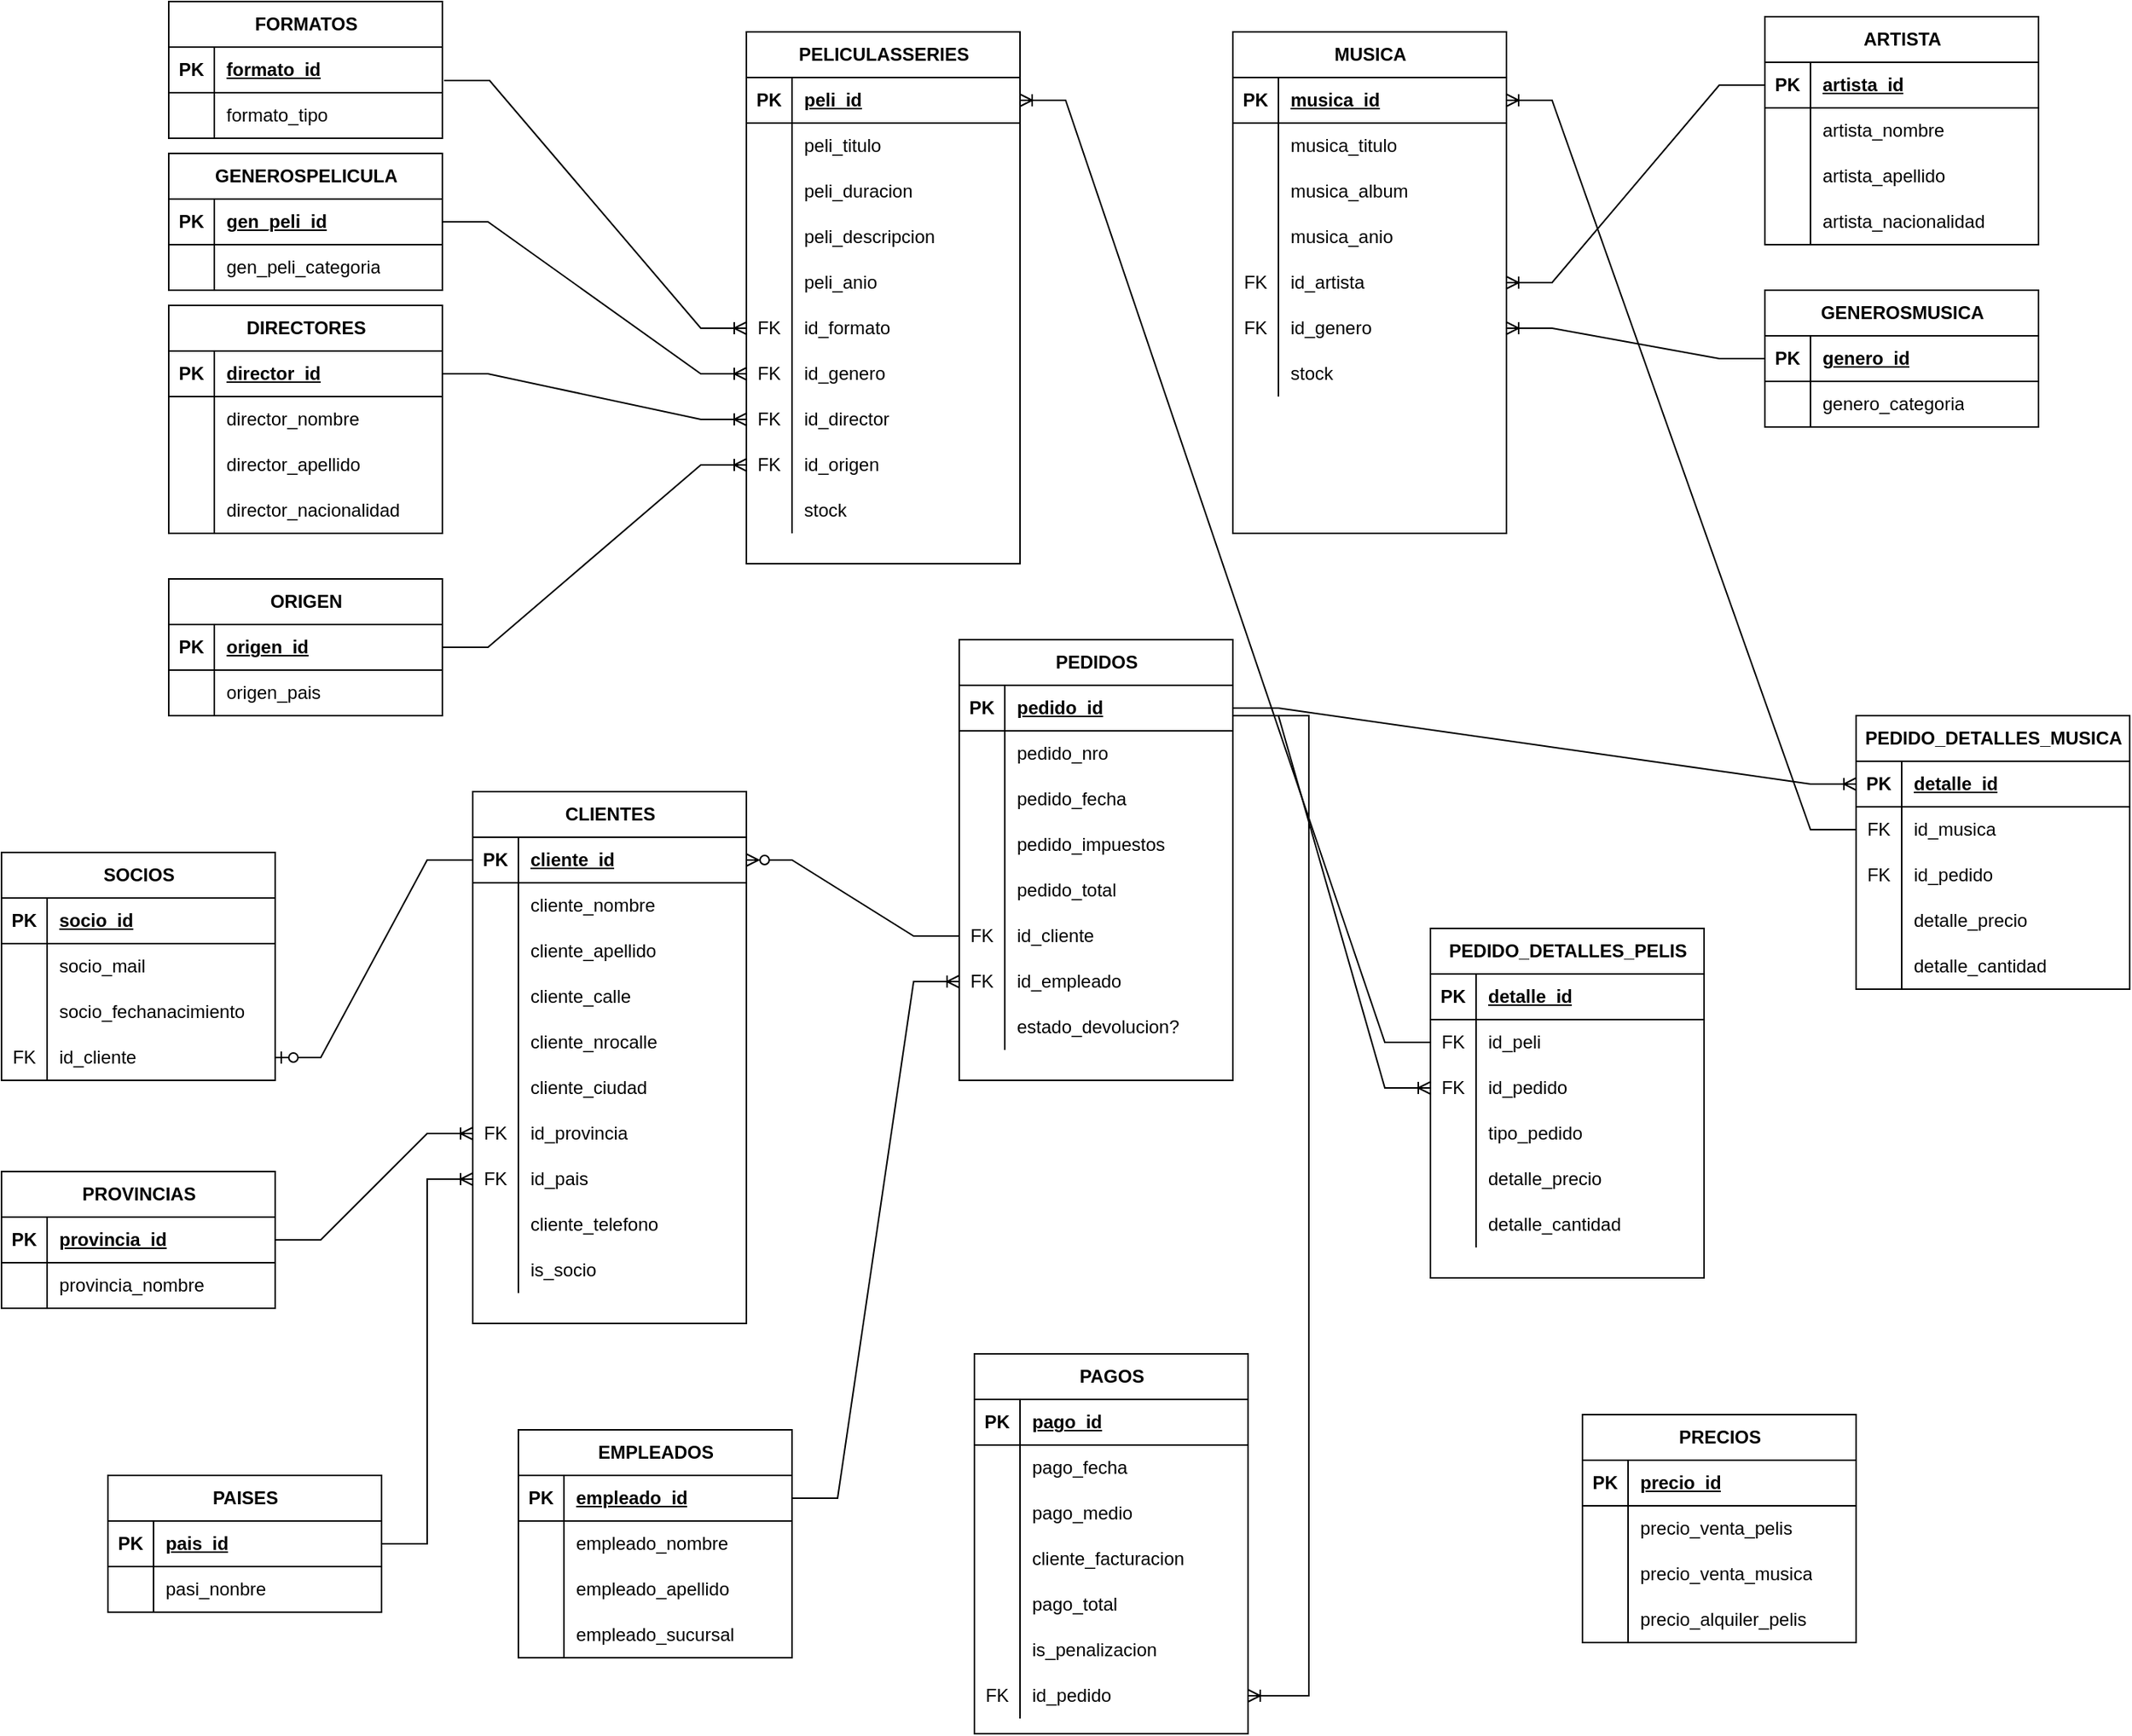<mxfile version="22.1.16" type="device">
  <diagram name="Page-1" id="2ca16b54-16f6-2749-3443-fa8db7711227">
    <mxGraphModel dx="2603" dy="746" grid="1" gridSize="10" guides="1" tooltips="1" connect="1" arrows="1" fold="1" page="1" pageScale="1" pageWidth="1169" pageHeight="827" background="none" math="0" shadow="0">
      <root>
        <mxCell id="0" />
        <mxCell id="1" parent="0" />
        <mxCell id="6PCNFcljkW-uNLu1a3Bd-10" value="FORMATOS" style="shape=table;startSize=30;container=1;collapsible=1;childLayout=tableLayout;fixedRows=1;rowLines=0;fontStyle=1;align=center;resizeLast=1;html=1;" vertex="1" parent="1">
          <mxGeometry x="-170" y="30" width="180" height="90" as="geometry" />
        </mxCell>
        <mxCell id="6PCNFcljkW-uNLu1a3Bd-11" value="" style="shape=tableRow;horizontal=0;startSize=0;swimlaneHead=0;swimlaneBody=0;fillColor=none;collapsible=0;dropTarget=0;points=[[0,0.5],[1,0.5]];portConstraint=eastwest;top=0;left=0;right=0;bottom=1;" vertex="1" parent="6PCNFcljkW-uNLu1a3Bd-10">
          <mxGeometry y="30" width="180" height="30" as="geometry" />
        </mxCell>
        <mxCell id="6PCNFcljkW-uNLu1a3Bd-12" value="PK" style="shape=partialRectangle;connectable=0;fillColor=none;top=0;left=0;bottom=0;right=0;fontStyle=1;overflow=hidden;whiteSpace=wrap;html=1;" vertex="1" parent="6PCNFcljkW-uNLu1a3Bd-11">
          <mxGeometry width="30" height="30" as="geometry">
            <mxRectangle width="30" height="30" as="alternateBounds" />
          </mxGeometry>
        </mxCell>
        <mxCell id="6PCNFcljkW-uNLu1a3Bd-13" value="formato_id" style="shape=partialRectangle;connectable=0;fillColor=none;top=0;left=0;bottom=0;right=0;align=left;spacingLeft=6;fontStyle=5;overflow=hidden;whiteSpace=wrap;html=1;" vertex="1" parent="6PCNFcljkW-uNLu1a3Bd-11">
          <mxGeometry x="30" width="150" height="30" as="geometry">
            <mxRectangle width="150" height="30" as="alternateBounds" />
          </mxGeometry>
        </mxCell>
        <mxCell id="6PCNFcljkW-uNLu1a3Bd-14" value="" style="shape=tableRow;horizontal=0;startSize=0;swimlaneHead=0;swimlaneBody=0;fillColor=none;collapsible=0;dropTarget=0;points=[[0,0.5],[1,0.5]];portConstraint=eastwest;top=0;left=0;right=0;bottom=0;" vertex="1" parent="6PCNFcljkW-uNLu1a3Bd-10">
          <mxGeometry y="60" width="180" height="30" as="geometry" />
        </mxCell>
        <mxCell id="6PCNFcljkW-uNLu1a3Bd-15" value="" style="shape=partialRectangle;connectable=0;fillColor=none;top=0;left=0;bottom=0;right=0;editable=1;overflow=hidden;whiteSpace=wrap;html=1;" vertex="1" parent="6PCNFcljkW-uNLu1a3Bd-14">
          <mxGeometry width="30" height="30" as="geometry">
            <mxRectangle width="30" height="30" as="alternateBounds" />
          </mxGeometry>
        </mxCell>
        <mxCell id="6PCNFcljkW-uNLu1a3Bd-16" value="formato_tipo" style="shape=partialRectangle;connectable=0;fillColor=none;top=0;left=0;bottom=0;right=0;align=left;spacingLeft=6;overflow=hidden;whiteSpace=wrap;html=1;" vertex="1" parent="6PCNFcljkW-uNLu1a3Bd-14">
          <mxGeometry x="30" width="150" height="30" as="geometry">
            <mxRectangle width="150" height="30" as="alternateBounds" />
          </mxGeometry>
        </mxCell>
        <mxCell id="6PCNFcljkW-uNLu1a3Bd-23" value="DIRECTORES" style="shape=table;startSize=30;container=1;collapsible=1;childLayout=tableLayout;fixedRows=1;rowLines=0;fontStyle=1;align=center;resizeLast=1;html=1;" vertex="1" parent="1">
          <mxGeometry x="-170" y="230" width="180" height="150" as="geometry" />
        </mxCell>
        <mxCell id="6PCNFcljkW-uNLu1a3Bd-24" value="" style="shape=tableRow;horizontal=0;startSize=0;swimlaneHead=0;swimlaneBody=0;fillColor=none;collapsible=0;dropTarget=0;points=[[0,0.5],[1,0.5]];portConstraint=eastwest;top=0;left=0;right=0;bottom=1;" vertex="1" parent="6PCNFcljkW-uNLu1a3Bd-23">
          <mxGeometry y="30" width="180" height="30" as="geometry" />
        </mxCell>
        <mxCell id="6PCNFcljkW-uNLu1a3Bd-25" value="PK" style="shape=partialRectangle;connectable=0;fillColor=none;top=0;left=0;bottom=0;right=0;fontStyle=1;overflow=hidden;whiteSpace=wrap;html=1;" vertex="1" parent="6PCNFcljkW-uNLu1a3Bd-24">
          <mxGeometry width="30" height="30" as="geometry">
            <mxRectangle width="30" height="30" as="alternateBounds" />
          </mxGeometry>
        </mxCell>
        <mxCell id="6PCNFcljkW-uNLu1a3Bd-26" value="director_id" style="shape=partialRectangle;connectable=0;fillColor=none;top=0;left=0;bottom=0;right=0;align=left;spacingLeft=6;fontStyle=5;overflow=hidden;whiteSpace=wrap;html=1;" vertex="1" parent="6PCNFcljkW-uNLu1a3Bd-24">
          <mxGeometry x="30" width="150" height="30" as="geometry">
            <mxRectangle width="150" height="30" as="alternateBounds" />
          </mxGeometry>
        </mxCell>
        <mxCell id="6PCNFcljkW-uNLu1a3Bd-27" value="" style="shape=tableRow;horizontal=0;startSize=0;swimlaneHead=0;swimlaneBody=0;fillColor=none;collapsible=0;dropTarget=0;points=[[0,0.5],[1,0.5]];portConstraint=eastwest;top=0;left=0;right=0;bottom=0;" vertex="1" parent="6PCNFcljkW-uNLu1a3Bd-23">
          <mxGeometry y="60" width="180" height="30" as="geometry" />
        </mxCell>
        <mxCell id="6PCNFcljkW-uNLu1a3Bd-28" value="" style="shape=partialRectangle;connectable=0;fillColor=none;top=0;left=0;bottom=0;right=0;editable=1;overflow=hidden;whiteSpace=wrap;html=1;" vertex="1" parent="6PCNFcljkW-uNLu1a3Bd-27">
          <mxGeometry width="30" height="30" as="geometry">
            <mxRectangle width="30" height="30" as="alternateBounds" />
          </mxGeometry>
        </mxCell>
        <mxCell id="6PCNFcljkW-uNLu1a3Bd-29" value="director_nombre" style="shape=partialRectangle;connectable=0;fillColor=none;top=0;left=0;bottom=0;right=0;align=left;spacingLeft=6;overflow=hidden;whiteSpace=wrap;html=1;" vertex="1" parent="6PCNFcljkW-uNLu1a3Bd-27">
          <mxGeometry x="30" width="150" height="30" as="geometry">
            <mxRectangle width="150" height="30" as="alternateBounds" />
          </mxGeometry>
        </mxCell>
        <mxCell id="6PCNFcljkW-uNLu1a3Bd-30" value="" style="shape=tableRow;horizontal=0;startSize=0;swimlaneHead=0;swimlaneBody=0;fillColor=none;collapsible=0;dropTarget=0;points=[[0,0.5],[1,0.5]];portConstraint=eastwest;top=0;left=0;right=0;bottom=0;" vertex="1" parent="6PCNFcljkW-uNLu1a3Bd-23">
          <mxGeometry y="90" width="180" height="30" as="geometry" />
        </mxCell>
        <mxCell id="6PCNFcljkW-uNLu1a3Bd-31" value="" style="shape=partialRectangle;connectable=0;fillColor=none;top=0;left=0;bottom=0;right=0;editable=1;overflow=hidden;whiteSpace=wrap;html=1;" vertex="1" parent="6PCNFcljkW-uNLu1a3Bd-30">
          <mxGeometry width="30" height="30" as="geometry">
            <mxRectangle width="30" height="30" as="alternateBounds" />
          </mxGeometry>
        </mxCell>
        <mxCell id="6PCNFcljkW-uNLu1a3Bd-32" value="director_apellido" style="shape=partialRectangle;connectable=0;fillColor=none;top=0;left=0;bottom=0;right=0;align=left;spacingLeft=6;overflow=hidden;whiteSpace=wrap;html=1;" vertex="1" parent="6PCNFcljkW-uNLu1a3Bd-30">
          <mxGeometry x="30" width="150" height="30" as="geometry">
            <mxRectangle width="150" height="30" as="alternateBounds" />
          </mxGeometry>
        </mxCell>
        <mxCell id="6PCNFcljkW-uNLu1a3Bd-33" value="" style="shape=tableRow;horizontal=0;startSize=0;swimlaneHead=0;swimlaneBody=0;fillColor=none;collapsible=0;dropTarget=0;points=[[0,0.5],[1,0.5]];portConstraint=eastwest;top=0;left=0;right=0;bottom=0;" vertex="1" parent="6PCNFcljkW-uNLu1a3Bd-23">
          <mxGeometry y="120" width="180" height="30" as="geometry" />
        </mxCell>
        <mxCell id="6PCNFcljkW-uNLu1a3Bd-34" value="" style="shape=partialRectangle;connectable=0;fillColor=none;top=0;left=0;bottom=0;right=0;editable=1;overflow=hidden;whiteSpace=wrap;html=1;" vertex="1" parent="6PCNFcljkW-uNLu1a3Bd-33">
          <mxGeometry width="30" height="30" as="geometry">
            <mxRectangle width="30" height="30" as="alternateBounds" />
          </mxGeometry>
        </mxCell>
        <mxCell id="6PCNFcljkW-uNLu1a3Bd-35" value="director_nacionalidad" style="shape=partialRectangle;connectable=0;fillColor=none;top=0;left=0;bottom=0;right=0;align=left;spacingLeft=6;overflow=hidden;whiteSpace=wrap;html=1;" vertex="1" parent="6PCNFcljkW-uNLu1a3Bd-33">
          <mxGeometry x="30" width="150" height="30" as="geometry">
            <mxRectangle width="150" height="30" as="alternateBounds" />
          </mxGeometry>
        </mxCell>
        <mxCell id="6PCNFcljkW-uNLu1a3Bd-36" value="ORIGEN" style="shape=table;startSize=30;container=1;collapsible=1;childLayout=tableLayout;fixedRows=1;rowLines=0;fontStyle=1;align=center;resizeLast=1;html=1;" vertex="1" parent="1">
          <mxGeometry x="-170" y="410" width="180" height="90" as="geometry" />
        </mxCell>
        <mxCell id="6PCNFcljkW-uNLu1a3Bd-37" value="" style="shape=tableRow;horizontal=0;startSize=0;swimlaneHead=0;swimlaneBody=0;fillColor=none;collapsible=0;dropTarget=0;points=[[0,0.5],[1,0.5]];portConstraint=eastwest;top=0;left=0;right=0;bottom=1;" vertex="1" parent="6PCNFcljkW-uNLu1a3Bd-36">
          <mxGeometry y="30" width="180" height="30" as="geometry" />
        </mxCell>
        <mxCell id="6PCNFcljkW-uNLu1a3Bd-38" value="PK" style="shape=partialRectangle;connectable=0;fillColor=none;top=0;left=0;bottom=0;right=0;fontStyle=1;overflow=hidden;whiteSpace=wrap;html=1;" vertex="1" parent="6PCNFcljkW-uNLu1a3Bd-37">
          <mxGeometry width="30" height="30" as="geometry">
            <mxRectangle width="30" height="30" as="alternateBounds" />
          </mxGeometry>
        </mxCell>
        <mxCell id="6PCNFcljkW-uNLu1a3Bd-39" value="origen_id" style="shape=partialRectangle;connectable=0;fillColor=none;top=0;left=0;bottom=0;right=0;align=left;spacingLeft=6;fontStyle=5;overflow=hidden;whiteSpace=wrap;html=1;" vertex="1" parent="6PCNFcljkW-uNLu1a3Bd-37">
          <mxGeometry x="30" width="150" height="30" as="geometry">
            <mxRectangle width="150" height="30" as="alternateBounds" />
          </mxGeometry>
        </mxCell>
        <mxCell id="6PCNFcljkW-uNLu1a3Bd-40" value="" style="shape=tableRow;horizontal=0;startSize=0;swimlaneHead=0;swimlaneBody=0;fillColor=none;collapsible=0;dropTarget=0;points=[[0,0.5],[1,0.5]];portConstraint=eastwest;top=0;left=0;right=0;bottom=0;" vertex="1" parent="6PCNFcljkW-uNLu1a3Bd-36">
          <mxGeometry y="60" width="180" height="30" as="geometry" />
        </mxCell>
        <mxCell id="6PCNFcljkW-uNLu1a3Bd-41" value="" style="shape=partialRectangle;connectable=0;fillColor=none;top=0;left=0;bottom=0;right=0;editable=1;overflow=hidden;whiteSpace=wrap;html=1;" vertex="1" parent="6PCNFcljkW-uNLu1a3Bd-40">
          <mxGeometry width="30" height="30" as="geometry">
            <mxRectangle width="30" height="30" as="alternateBounds" />
          </mxGeometry>
        </mxCell>
        <mxCell id="6PCNFcljkW-uNLu1a3Bd-42" value="origen_pais" style="shape=partialRectangle;connectable=0;fillColor=none;top=0;left=0;bottom=0;right=0;align=left;spacingLeft=6;overflow=hidden;whiteSpace=wrap;html=1;" vertex="1" parent="6PCNFcljkW-uNLu1a3Bd-40">
          <mxGeometry x="30" width="150" height="30" as="geometry">
            <mxRectangle width="150" height="30" as="alternateBounds" />
          </mxGeometry>
        </mxCell>
        <mxCell id="6PCNFcljkW-uNLu1a3Bd-50" value="MUSICA" style="shape=table;startSize=30;container=1;collapsible=1;childLayout=tableLayout;fixedRows=1;rowLines=0;fontStyle=1;align=center;resizeLast=1;html=1;" vertex="1" parent="1">
          <mxGeometry x="530" y="50" width="180" height="330" as="geometry" />
        </mxCell>
        <mxCell id="6PCNFcljkW-uNLu1a3Bd-51" value="" style="shape=tableRow;horizontal=0;startSize=0;swimlaneHead=0;swimlaneBody=0;fillColor=none;collapsible=0;dropTarget=0;points=[[0,0.5],[1,0.5]];portConstraint=eastwest;top=0;left=0;right=0;bottom=1;" vertex="1" parent="6PCNFcljkW-uNLu1a3Bd-50">
          <mxGeometry y="30" width="180" height="30" as="geometry" />
        </mxCell>
        <mxCell id="6PCNFcljkW-uNLu1a3Bd-52" value="PK" style="shape=partialRectangle;connectable=0;fillColor=none;top=0;left=0;bottom=0;right=0;fontStyle=1;overflow=hidden;whiteSpace=wrap;html=1;" vertex="1" parent="6PCNFcljkW-uNLu1a3Bd-51">
          <mxGeometry width="30" height="30" as="geometry">
            <mxRectangle width="30" height="30" as="alternateBounds" />
          </mxGeometry>
        </mxCell>
        <mxCell id="6PCNFcljkW-uNLu1a3Bd-53" value="musica_id" style="shape=partialRectangle;connectable=0;fillColor=none;top=0;left=0;bottom=0;right=0;align=left;spacingLeft=6;fontStyle=5;overflow=hidden;whiteSpace=wrap;html=1;" vertex="1" parent="6PCNFcljkW-uNLu1a3Bd-51">
          <mxGeometry x="30" width="150" height="30" as="geometry">
            <mxRectangle width="150" height="30" as="alternateBounds" />
          </mxGeometry>
        </mxCell>
        <mxCell id="6PCNFcljkW-uNLu1a3Bd-54" value="" style="shape=tableRow;horizontal=0;startSize=0;swimlaneHead=0;swimlaneBody=0;fillColor=none;collapsible=0;dropTarget=0;points=[[0,0.5],[1,0.5]];portConstraint=eastwest;top=0;left=0;right=0;bottom=0;" vertex="1" parent="6PCNFcljkW-uNLu1a3Bd-50">
          <mxGeometry y="60" width="180" height="30" as="geometry" />
        </mxCell>
        <mxCell id="6PCNFcljkW-uNLu1a3Bd-55" value="" style="shape=partialRectangle;connectable=0;fillColor=none;top=0;left=0;bottom=0;right=0;editable=1;overflow=hidden;whiteSpace=wrap;html=1;" vertex="1" parent="6PCNFcljkW-uNLu1a3Bd-54">
          <mxGeometry width="30" height="30" as="geometry">
            <mxRectangle width="30" height="30" as="alternateBounds" />
          </mxGeometry>
        </mxCell>
        <mxCell id="6PCNFcljkW-uNLu1a3Bd-56" value="musica_titulo" style="shape=partialRectangle;connectable=0;fillColor=none;top=0;left=0;bottom=0;right=0;align=left;spacingLeft=6;overflow=hidden;whiteSpace=wrap;html=1;" vertex="1" parent="6PCNFcljkW-uNLu1a3Bd-54">
          <mxGeometry x="30" width="150" height="30" as="geometry">
            <mxRectangle width="150" height="30" as="alternateBounds" />
          </mxGeometry>
        </mxCell>
        <mxCell id="6PCNFcljkW-uNLu1a3Bd-57" value="" style="shape=tableRow;horizontal=0;startSize=0;swimlaneHead=0;swimlaneBody=0;fillColor=none;collapsible=0;dropTarget=0;points=[[0,0.5],[1,0.5]];portConstraint=eastwest;top=0;left=0;right=0;bottom=0;" vertex="1" parent="6PCNFcljkW-uNLu1a3Bd-50">
          <mxGeometry y="90" width="180" height="30" as="geometry" />
        </mxCell>
        <mxCell id="6PCNFcljkW-uNLu1a3Bd-58" value="" style="shape=partialRectangle;connectable=0;fillColor=none;top=0;left=0;bottom=0;right=0;editable=1;overflow=hidden;whiteSpace=wrap;html=1;" vertex="1" parent="6PCNFcljkW-uNLu1a3Bd-57">
          <mxGeometry width="30" height="30" as="geometry">
            <mxRectangle width="30" height="30" as="alternateBounds" />
          </mxGeometry>
        </mxCell>
        <mxCell id="6PCNFcljkW-uNLu1a3Bd-59" value="musica_album" style="shape=partialRectangle;connectable=0;fillColor=none;top=0;left=0;bottom=0;right=0;align=left;spacingLeft=6;overflow=hidden;whiteSpace=wrap;html=1;" vertex="1" parent="6PCNFcljkW-uNLu1a3Bd-57">
          <mxGeometry x="30" width="150" height="30" as="geometry">
            <mxRectangle width="150" height="30" as="alternateBounds" />
          </mxGeometry>
        </mxCell>
        <mxCell id="6PCNFcljkW-uNLu1a3Bd-60" value="" style="shape=tableRow;horizontal=0;startSize=0;swimlaneHead=0;swimlaneBody=0;fillColor=none;collapsible=0;dropTarget=0;points=[[0,0.5],[1,0.5]];portConstraint=eastwest;top=0;left=0;right=0;bottom=0;" vertex="1" parent="6PCNFcljkW-uNLu1a3Bd-50">
          <mxGeometry y="120" width="180" height="30" as="geometry" />
        </mxCell>
        <mxCell id="6PCNFcljkW-uNLu1a3Bd-61" value="" style="shape=partialRectangle;connectable=0;fillColor=none;top=0;left=0;bottom=0;right=0;editable=1;overflow=hidden;whiteSpace=wrap;html=1;" vertex="1" parent="6PCNFcljkW-uNLu1a3Bd-60">
          <mxGeometry width="30" height="30" as="geometry">
            <mxRectangle width="30" height="30" as="alternateBounds" />
          </mxGeometry>
        </mxCell>
        <mxCell id="6PCNFcljkW-uNLu1a3Bd-62" value="musica_anio" style="shape=partialRectangle;connectable=0;fillColor=none;top=0;left=0;bottom=0;right=0;align=left;spacingLeft=6;overflow=hidden;whiteSpace=wrap;html=1;" vertex="1" parent="6PCNFcljkW-uNLu1a3Bd-60">
          <mxGeometry x="30" width="150" height="30" as="geometry">
            <mxRectangle width="150" height="30" as="alternateBounds" />
          </mxGeometry>
        </mxCell>
        <mxCell id="6PCNFcljkW-uNLu1a3Bd-153" value="" style="shape=tableRow;horizontal=0;startSize=0;swimlaneHead=0;swimlaneBody=0;fillColor=none;collapsible=0;dropTarget=0;points=[[0,0.5],[1,0.5]];portConstraint=eastwest;top=0;left=0;right=0;bottom=0;" vertex="1" parent="6PCNFcljkW-uNLu1a3Bd-50">
          <mxGeometry y="150" width="180" height="30" as="geometry" />
        </mxCell>
        <mxCell id="6PCNFcljkW-uNLu1a3Bd-154" value="FK" style="shape=partialRectangle;connectable=0;fillColor=none;top=0;left=0;bottom=0;right=0;editable=1;overflow=hidden;whiteSpace=wrap;html=1;" vertex="1" parent="6PCNFcljkW-uNLu1a3Bd-153">
          <mxGeometry width="30" height="30" as="geometry">
            <mxRectangle width="30" height="30" as="alternateBounds" />
          </mxGeometry>
        </mxCell>
        <mxCell id="6PCNFcljkW-uNLu1a3Bd-155" value="id_artista" style="shape=partialRectangle;connectable=0;fillColor=none;top=0;left=0;bottom=0;right=0;align=left;spacingLeft=6;overflow=hidden;whiteSpace=wrap;html=1;" vertex="1" parent="6PCNFcljkW-uNLu1a3Bd-153">
          <mxGeometry x="30" width="150" height="30" as="geometry">
            <mxRectangle width="150" height="30" as="alternateBounds" />
          </mxGeometry>
        </mxCell>
        <mxCell id="6PCNFcljkW-uNLu1a3Bd-156" value="" style="shape=tableRow;horizontal=0;startSize=0;swimlaneHead=0;swimlaneBody=0;fillColor=none;collapsible=0;dropTarget=0;points=[[0,0.5],[1,0.5]];portConstraint=eastwest;top=0;left=0;right=0;bottom=0;" vertex="1" parent="6PCNFcljkW-uNLu1a3Bd-50">
          <mxGeometry y="180" width="180" height="30" as="geometry" />
        </mxCell>
        <mxCell id="6PCNFcljkW-uNLu1a3Bd-157" value="FK" style="shape=partialRectangle;connectable=0;fillColor=none;top=0;left=0;bottom=0;right=0;editable=1;overflow=hidden;whiteSpace=wrap;html=1;" vertex="1" parent="6PCNFcljkW-uNLu1a3Bd-156">
          <mxGeometry width="30" height="30" as="geometry">
            <mxRectangle width="30" height="30" as="alternateBounds" />
          </mxGeometry>
        </mxCell>
        <mxCell id="6PCNFcljkW-uNLu1a3Bd-158" value="id_genero" style="shape=partialRectangle;connectable=0;fillColor=none;top=0;left=0;bottom=0;right=0;align=left;spacingLeft=6;overflow=hidden;whiteSpace=wrap;html=1;" vertex="1" parent="6PCNFcljkW-uNLu1a3Bd-156">
          <mxGeometry x="30" width="150" height="30" as="geometry">
            <mxRectangle width="150" height="30" as="alternateBounds" />
          </mxGeometry>
        </mxCell>
        <mxCell id="6PCNFcljkW-uNLu1a3Bd-162" value="" style="shape=tableRow;horizontal=0;startSize=0;swimlaneHead=0;swimlaneBody=0;fillColor=none;collapsible=0;dropTarget=0;points=[[0,0.5],[1,0.5]];portConstraint=eastwest;top=0;left=0;right=0;bottom=0;" vertex="1" parent="6PCNFcljkW-uNLu1a3Bd-50">
          <mxGeometry y="210" width="180" height="30" as="geometry" />
        </mxCell>
        <mxCell id="6PCNFcljkW-uNLu1a3Bd-163" value="" style="shape=partialRectangle;connectable=0;fillColor=none;top=0;left=0;bottom=0;right=0;editable=1;overflow=hidden;whiteSpace=wrap;html=1;" vertex="1" parent="6PCNFcljkW-uNLu1a3Bd-162">
          <mxGeometry width="30" height="30" as="geometry">
            <mxRectangle width="30" height="30" as="alternateBounds" />
          </mxGeometry>
        </mxCell>
        <mxCell id="6PCNFcljkW-uNLu1a3Bd-164" value="stock" style="shape=partialRectangle;connectable=0;fillColor=none;top=0;left=0;bottom=0;right=0;align=left;spacingLeft=6;overflow=hidden;whiteSpace=wrap;html=1;" vertex="1" parent="6PCNFcljkW-uNLu1a3Bd-162">
          <mxGeometry x="30" width="150" height="30" as="geometry">
            <mxRectangle width="150" height="30" as="alternateBounds" />
          </mxGeometry>
        </mxCell>
        <mxCell id="6PCNFcljkW-uNLu1a3Bd-63" value="ARTISTA" style="shape=table;startSize=30;container=1;collapsible=1;childLayout=tableLayout;fixedRows=1;rowLines=0;fontStyle=1;align=center;resizeLast=1;html=1;" vertex="1" parent="1">
          <mxGeometry x="880" y="40" width="180" height="150" as="geometry" />
        </mxCell>
        <mxCell id="6PCNFcljkW-uNLu1a3Bd-64" value="" style="shape=tableRow;horizontal=0;startSize=0;swimlaneHead=0;swimlaneBody=0;fillColor=none;collapsible=0;dropTarget=0;points=[[0,0.5],[1,0.5]];portConstraint=eastwest;top=0;left=0;right=0;bottom=1;" vertex="1" parent="6PCNFcljkW-uNLu1a3Bd-63">
          <mxGeometry y="30" width="180" height="30" as="geometry" />
        </mxCell>
        <mxCell id="6PCNFcljkW-uNLu1a3Bd-65" value="PK" style="shape=partialRectangle;connectable=0;fillColor=none;top=0;left=0;bottom=0;right=0;fontStyle=1;overflow=hidden;whiteSpace=wrap;html=1;" vertex="1" parent="6PCNFcljkW-uNLu1a3Bd-64">
          <mxGeometry width="30" height="30" as="geometry">
            <mxRectangle width="30" height="30" as="alternateBounds" />
          </mxGeometry>
        </mxCell>
        <mxCell id="6PCNFcljkW-uNLu1a3Bd-66" value="artista_id" style="shape=partialRectangle;connectable=0;fillColor=none;top=0;left=0;bottom=0;right=0;align=left;spacingLeft=6;fontStyle=5;overflow=hidden;whiteSpace=wrap;html=1;" vertex="1" parent="6PCNFcljkW-uNLu1a3Bd-64">
          <mxGeometry x="30" width="150" height="30" as="geometry">
            <mxRectangle width="150" height="30" as="alternateBounds" />
          </mxGeometry>
        </mxCell>
        <mxCell id="6PCNFcljkW-uNLu1a3Bd-67" value="" style="shape=tableRow;horizontal=0;startSize=0;swimlaneHead=0;swimlaneBody=0;fillColor=none;collapsible=0;dropTarget=0;points=[[0,0.5],[1,0.5]];portConstraint=eastwest;top=0;left=0;right=0;bottom=0;" vertex="1" parent="6PCNFcljkW-uNLu1a3Bd-63">
          <mxGeometry y="60" width="180" height="30" as="geometry" />
        </mxCell>
        <mxCell id="6PCNFcljkW-uNLu1a3Bd-68" value="" style="shape=partialRectangle;connectable=0;fillColor=none;top=0;left=0;bottom=0;right=0;editable=1;overflow=hidden;whiteSpace=wrap;html=1;" vertex="1" parent="6PCNFcljkW-uNLu1a3Bd-67">
          <mxGeometry width="30" height="30" as="geometry">
            <mxRectangle width="30" height="30" as="alternateBounds" />
          </mxGeometry>
        </mxCell>
        <mxCell id="6PCNFcljkW-uNLu1a3Bd-69" value="artista_nombre" style="shape=partialRectangle;connectable=0;fillColor=none;top=0;left=0;bottom=0;right=0;align=left;spacingLeft=6;overflow=hidden;whiteSpace=wrap;html=1;" vertex="1" parent="6PCNFcljkW-uNLu1a3Bd-67">
          <mxGeometry x="30" width="150" height="30" as="geometry">
            <mxRectangle width="150" height="30" as="alternateBounds" />
          </mxGeometry>
        </mxCell>
        <mxCell id="6PCNFcljkW-uNLu1a3Bd-70" value="" style="shape=tableRow;horizontal=0;startSize=0;swimlaneHead=0;swimlaneBody=0;fillColor=none;collapsible=0;dropTarget=0;points=[[0,0.5],[1,0.5]];portConstraint=eastwest;top=0;left=0;right=0;bottom=0;" vertex="1" parent="6PCNFcljkW-uNLu1a3Bd-63">
          <mxGeometry y="90" width="180" height="30" as="geometry" />
        </mxCell>
        <mxCell id="6PCNFcljkW-uNLu1a3Bd-71" value="" style="shape=partialRectangle;connectable=0;fillColor=none;top=0;left=0;bottom=0;right=0;editable=1;overflow=hidden;whiteSpace=wrap;html=1;" vertex="1" parent="6PCNFcljkW-uNLu1a3Bd-70">
          <mxGeometry width="30" height="30" as="geometry">
            <mxRectangle width="30" height="30" as="alternateBounds" />
          </mxGeometry>
        </mxCell>
        <mxCell id="6PCNFcljkW-uNLu1a3Bd-72" value="artista_apellido" style="shape=partialRectangle;connectable=0;fillColor=none;top=0;left=0;bottom=0;right=0;align=left;spacingLeft=6;overflow=hidden;whiteSpace=wrap;html=1;" vertex="1" parent="6PCNFcljkW-uNLu1a3Bd-70">
          <mxGeometry x="30" width="150" height="30" as="geometry">
            <mxRectangle width="150" height="30" as="alternateBounds" />
          </mxGeometry>
        </mxCell>
        <mxCell id="6PCNFcljkW-uNLu1a3Bd-73" value="" style="shape=tableRow;horizontal=0;startSize=0;swimlaneHead=0;swimlaneBody=0;fillColor=none;collapsible=0;dropTarget=0;points=[[0,0.5],[1,0.5]];portConstraint=eastwest;top=0;left=0;right=0;bottom=0;" vertex="1" parent="6PCNFcljkW-uNLu1a3Bd-63">
          <mxGeometry y="120" width="180" height="30" as="geometry" />
        </mxCell>
        <mxCell id="6PCNFcljkW-uNLu1a3Bd-74" value="" style="shape=partialRectangle;connectable=0;fillColor=none;top=0;left=0;bottom=0;right=0;editable=1;overflow=hidden;whiteSpace=wrap;html=1;" vertex="1" parent="6PCNFcljkW-uNLu1a3Bd-73">
          <mxGeometry width="30" height="30" as="geometry">
            <mxRectangle width="30" height="30" as="alternateBounds" />
          </mxGeometry>
        </mxCell>
        <mxCell id="6PCNFcljkW-uNLu1a3Bd-75" value="artista_nacionalidad" style="shape=partialRectangle;connectable=0;fillColor=none;top=0;left=0;bottom=0;right=0;align=left;spacingLeft=6;overflow=hidden;whiteSpace=wrap;html=1;" vertex="1" parent="6PCNFcljkW-uNLu1a3Bd-73">
          <mxGeometry x="30" width="150" height="30" as="geometry">
            <mxRectangle width="150" height="30" as="alternateBounds" />
          </mxGeometry>
        </mxCell>
        <mxCell id="6PCNFcljkW-uNLu1a3Bd-76" value="GENEROSPELICULA" style="shape=table;startSize=30;container=1;collapsible=1;childLayout=tableLayout;fixedRows=1;rowLines=0;fontStyle=1;align=center;resizeLast=1;html=1;" vertex="1" parent="1">
          <mxGeometry x="-170" y="130" width="180" height="90" as="geometry" />
        </mxCell>
        <mxCell id="6PCNFcljkW-uNLu1a3Bd-77" value="" style="shape=tableRow;horizontal=0;startSize=0;swimlaneHead=0;swimlaneBody=0;fillColor=none;collapsible=0;dropTarget=0;points=[[0,0.5],[1,0.5]];portConstraint=eastwest;top=0;left=0;right=0;bottom=1;" vertex="1" parent="6PCNFcljkW-uNLu1a3Bd-76">
          <mxGeometry y="30" width="180" height="30" as="geometry" />
        </mxCell>
        <mxCell id="6PCNFcljkW-uNLu1a3Bd-78" value="PK" style="shape=partialRectangle;connectable=0;fillColor=none;top=0;left=0;bottom=0;right=0;fontStyle=1;overflow=hidden;whiteSpace=wrap;html=1;" vertex="1" parent="6PCNFcljkW-uNLu1a3Bd-77">
          <mxGeometry width="30" height="30" as="geometry">
            <mxRectangle width="30" height="30" as="alternateBounds" />
          </mxGeometry>
        </mxCell>
        <mxCell id="6PCNFcljkW-uNLu1a3Bd-79" value="gen_peli_id" style="shape=partialRectangle;connectable=0;fillColor=none;top=0;left=0;bottom=0;right=0;align=left;spacingLeft=6;fontStyle=5;overflow=hidden;whiteSpace=wrap;html=1;" vertex="1" parent="6PCNFcljkW-uNLu1a3Bd-77">
          <mxGeometry x="30" width="150" height="30" as="geometry">
            <mxRectangle width="150" height="30" as="alternateBounds" />
          </mxGeometry>
        </mxCell>
        <mxCell id="6PCNFcljkW-uNLu1a3Bd-80" value="" style="shape=tableRow;horizontal=0;startSize=0;swimlaneHead=0;swimlaneBody=0;fillColor=none;collapsible=0;dropTarget=0;points=[[0,0.5],[1,0.5]];portConstraint=eastwest;top=0;left=0;right=0;bottom=0;" vertex="1" parent="6PCNFcljkW-uNLu1a3Bd-76">
          <mxGeometry y="60" width="180" height="30" as="geometry" />
        </mxCell>
        <mxCell id="6PCNFcljkW-uNLu1a3Bd-81" value="" style="shape=partialRectangle;connectable=0;fillColor=none;top=0;left=0;bottom=0;right=0;editable=1;overflow=hidden;whiteSpace=wrap;html=1;" vertex="1" parent="6PCNFcljkW-uNLu1a3Bd-80">
          <mxGeometry width="30" height="30" as="geometry">
            <mxRectangle width="30" height="30" as="alternateBounds" />
          </mxGeometry>
        </mxCell>
        <mxCell id="6PCNFcljkW-uNLu1a3Bd-82" value="gen_peli_categoria" style="shape=partialRectangle;connectable=0;fillColor=none;top=0;left=0;bottom=0;right=0;align=left;spacingLeft=6;overflow=hidden;whiteSpace=wrap;html=1;" vertex="1" parent="6PCNFcljkW-uNLu1a3Bd-80">
          <mxGeometry x="30" width="150" height="30" as="geometry">
            <mxRectangle width="150" height="30" as="alternateBounds" />
          </mxGeometry>
        </mxCell>
        <mxCell id="6PCNFcljkW-uNLu1a3Bd-89" value="GENEROSMUSICA" style="shape=table;startSize=30;container=1;collapsible=1;childLayout=tableLayout;fixedRows=1;rowLines=0;fontStyle=1;align=center;resizeLast=1;html=1;" vertex="1" parent="1">
          <mxGeometry x="880" y="220" width="180" height="90" as="geometry" />
        </mxCell>
        <mxCell id="6PCNFcljkW-uNLu1a3Bd-90" value="" style="shape=tableRow;horizontal=0;startSize=0;swimlaneHead=0;swimlaneBody=0;fillColor=none;collapsible=0;dropTarget=0;points=[[0,0.5],[1,0.5]];portConstraint=eastwest;top=0;left=0;right=0;bottom=1;" vertex="1" parent="6PCNFcljkW-uNLu1a3Bd-89">
          <mxGeometry y="30" width="180" height="30" as="geometry" />
        </mxCell>
        <mxCell id="6PCNFcljkW-uNLu1a3Bd-91" value="PK" style="shape=partialRectangle;connectable=0;fillColor=none;top=0;left=0;bottom=0;right=0;fontStyle=1;overflow=hidden;whiteSpace=wrap;html=1;" vertex="1" parent="6PCNFcljkW-uNLu1a3Bd-90">
          <mxGeometry width="30" height="30" as="geometry">
            <mxRectangle width="30" height="30" as="alternateBounds" />
          </mxGeometry>
        </mxCell>
        <mxCell id="6PCNFcljkW-uNLu1a3Bd-92" value="genero_id" style="shape=partialRectangle;connectable=0;fillColor=none;top=0;left=0;bottom=0;right=0;align=left;spacingLeft=6;fontStyle=5;overflow=hidden;whiteSpace=wrap;html=1;" vertex="1" parent="6PCNFcljkW-uNLu1a3Bd-90">
          <mxGeometry x="30" width="150" height="30" as="geometry">
            <mxRectangle width="150" height="30" as="alternateBounds" />
          </mxGeometry>
        </mxCell>
        <mxCell id="6PCNFcljkW-uNLu1a3Bd-93" value="" style="shape=tableRow;horizontal=0;startSize=0;swimlaneHead=0;swimlaneBody=0;fillColor=none;collapsible=0;dropTarget=0;points=[[0,0.5],[1,0.5]];portConstraint=eastwest;top=0;left=0;right=0;bottom=0;" vertex="1" parent="6PCNFcljkW-uNLu1a3Bd-89">
          <mxGeometry y="60" width="180" height="30" as="geometry" />
        </mxCell>
        <mxCell id="6PCNFcljkW-uNLu1a3Bd-94" value="" style="shape=partialRectangle;connectable=0;fillColor=none;top=0;left=0;bottom=0;right=0;editable=1;overflow=hidden;whiteSpace=wrap;html=1;" vertex="1" parent="6PCNFcljkW-uNLu1a3Bd-93">
          <mxGeometry width="30" height="30" as="geometry">
            <mxRectangle width="30" height="30" as="alternateBounds" />
          </mxGeometry>
        </mxCell>
        <mxCell id="6PCNFcljkW-uNLu1a3Bd-95" value="genero_categoria" style="shape=partialRectangle;connectable=0;fillColor=none;top=0;left=0;bottom=0;right=0;align=left;spacingLeft=6;overflow=hidden;whiteSpace=wrap;html=1;" vertex="1" parent="6PCNFcljkW-uNLu1a3Bd-93">
          <mxGeometry x="30" width="150" height="30" as="geometry">
            <mxRectangle width="150" height="30" as="alternateBounds" />
          </mxGeometry>
        </mxCell>
        <mxCell id="6PCNFcljkW-uNLu1a3Bd-102" value="PELICULASSERIES" style="shape=table;startSize=30;container=1;collapsible=1;childLayout=tableLayout;fixedRows=1;rowLines=0;fontStyle=1;align=center;resizeLast=1;html=1;" vertex="1" parent="1">
          <mxGeometry x="210" y="50" width="180" height="350" as="geometry" />
        </mxCell>
        <mxCell id="6PCNFcljkW-uNLu1a3Bd-103" value="" style="shape=tableRow;horizontal=0;startSize=0;swimlaneHead=0;swimlaneBody=0;fillColor=none;collapsible=0;dropTarget=0;points=[[0,0.5],[1,0.5]];portConstraint=eastwest;top=0;left=0;right=0;bottom=1;" vertex="1" parent="6PCNFcljkW-uNLu1a3Bd-102">
          <mxGeometry y="30" width="180" height="30" as="geometry" />
        </mxCell>
        <mxCell id="6PCNFcljkW-uNLu1a3Bd-104" value="PK" style="shape=partialRectangle;connectable=0;fillColor=none;top=0;left=0;bottom=0;right=0;fontStyle=1;overflow=hidden;whiteSpace=wrap;html=1;" vertex="1" parent="6PCNFcljkW-uNLu1a3Bd-103">
          <mxGeometry width="30" height="30" as="geometry">
            <mxRectangle width="30" height="30" as="alternateBounds" />
          </mxGeometry>
        </mxCell>
        <mxCell id="6PCNFcljkW-uNLu1a3Bd-105" value="peli_id" style="shape=partialRectangle;connectable=0;fillColor=none;top=0;left=0;bottom=0;right=0;align=left;spacingLeft=6;fontStyle=5;overflow=hidden;whiteSpace=wrap;html=1;" vertex="1" parent="6PCNFcljkW-uNLu1a3Bd-103">
          <mxGeometry x="30" width="150" height="30" as="geometry">
            <mxRectangle width="150" height="30" as="alternateBounds" />
          </mxGeometry>
        </mxCell>
        <mxCell id="6PCNFcljkW-uNLu1a3Bd-106" value="" style="shape=tableRow;horizontal=0;startSize=0;swimlaneHead=0;swimlaneBody=0;fillColor=none;collapsible=0;dropTarget=0;points=[[0,0.5],[1,0.5]];portConstraint=eastwest;top=0;left=0;right=0;bottom=0;" vertex="1" parent="6PCNFcljkW-uNLu1a3Bd-102">
          <mxGeometry y="60" width="180" height="30" as="geometry" />
        </mxCell>
        <mxCell id="6PCNFcljkW-uNLu1a3Bd-107" value="" style="shape=partialRectangle;connectable=0;fillColor=none;top=0;left=0;bottom=0;right=0;editable=1;overflow=hidden;whiteSpace=wrap;html=1;" vertex="1" parent="6PCNFcljkW-uNLu1a3Bd-106">
          <mxGeometry width="30" height="30" as="geometry">
            <mxRectangle width="30" height="30" as="alternateBounds" />
          </mxGeometry>
        </mxCell>
        <mxCell id="6PCNFcljkW-uNLu1a3Bd-108" value="peli_titulo" style="shape=partialRectangle;connectable=0;fillColor=none;top=0;left=0;bottom=0;right=0;align=left;spacingLeft=6;overflow=hidden;whiteSpace=wrap;html=1;" vertex="1" parent="6PCNFcljkW-uNLu1a3Bd-106">
          <mxGeometry x="30" width="150" height="30" as="geometry">
            <mxRectangle width="150" height="30" as="alternateBounds" />
          </mxGeometry>
        </mxCell>
        <mxCell id="6PCNFcljkW-uNLu1a3Bd-109" value="" style="shape=tableRow;horizontal=0;startSize=0;swimlaneHead=0;swimlaneBody=0;fillColor=none;collapsible=0;dropTarget=0;points=[[0,0.5],[1,0.5]];portConstraint=eastwest;top=0;left=0;right=0;bottom=0;" vertex="1" parent="6PCNFcljkW-uNLu1a3Bd-102">
          <mxGeometry y="90" width="180" height="30" as="geometry" />
        </mxCell>
        <mxCell id="6PCNFcljkW-uNLu1a3Bd-110" value="" style="shape=partialRectangle;connectable=0;fillColor=none;top=0;left=0;bottom=0;right=0;editable=1;overflow=hidden;whiteSpace=wrap;html=1;" vertex="1" parent="6PCNFcljkW-uNLu1a3Bd-109">
          <mxGeometry width="30" height="30" as="geometry">
            <mxRectangle width="30" height="30" as="alternateBounds" />
          </mxGeometry>
        </mxCell>
        <mxCell id="6PCNFcljkW-uNLu1a3Bd-111" value="peli_duracion" style="shape=partialRectangle;connectable=0;fillColor=none;top=0;left=0;bottom=0;right=0;align=left;spacingLeft=6;overflow=hidden;whiteSpace=wrap;html=1;" vertex="1" parent="6PCNFcljkW-uNLu1a3Bd-109">
          <mxGeometry x="30" width="150" height="30" as="geometry">
            <mxRectangle width="150" height="30" as="alternateBounds" />
          </mxGeometry>
        </mxCell>
        <mxCell id="6PCNFcljkW-uNLu1a3Bd-112" value="" style="shape=tableRow;horizontal=0;startSize=0;swimlaneHead=0;swimlaneBody=0;fillColor=none;collapsible=0;dropTarget=0;points=[[0,0.5],[1,0.5]];portConstraint=eastwest;top=0;left=0;right=0;bottom=0;" vertex="1" parent="6PCNFcljkW-uNLu1a3Bd-102">
          <mxGeometry y="120" width="180" height="30" as="geometry" />
        </mxCell>
        <mxCell id="6PCNFcljkW-uNLu1a3Bd-113" value="" style="shape=partialRectangle;connectable=0;fillColor=none;top=0;left=0;bottom=0;right=0;editable=1;overflow=hidden;whiteSpace=wrap;html=1;" vertex="1" parent="6PCNFcljkW-uNLu1a3Bd-112">
          <mxGeometry width="30" height="30" as="geometry">
            <mxRectangle width="30" height="30" as="alternateBounds" />
          </mxGeometry>
        </mxCell>
        <mxCell id="6PCNFcljkW-uNLu1a3Bd-114" value="peli_descripcion" style="shape=partialRectangle;connectable=0;fillColor=none;top=0;left=0;bottom=0;right=0;align=left;spacingLeft=6;overflow=hidden;whiteSpace=wrap;html=1;" vertex="1" parent="6PCNFcljkW-uNLu1a3Bd-112">
          <mxGeometry x="30" width="150" height="30" as="geometry">
            <mxRectangle width="150" height="30" as="alternateBounds" />
          </mxGeometry>
        </mxCell>
        <mxCell id="6PCNFcljkW-uNLu1a3Bd-116" value="" style="shape=tableRow;horizontal=0;startSize=0;swimlaneHead=0;swimlaneBody=0;fillColor=none;collapsible=0;dropTarget=0;points=[[0,0.5],[1,0.5]];portConstraint=eastwest;top=0;left=0;right=0;bottom=0;" vertex="1" parent="6PCNFcljkW-uNLu1a3Bd-102">
          <mxGeometry y="150" width="180" height="30" as="geometry" />
        </mxCell>
        <mxCell id="6PCNFcljkW-uNLu1a3Bd-117" value="" style="shape=partialRectangle;connectable=0;fillColor=none;top=0;left=0;bottom=0;right=0;editable=1;overflow=hidden;whiteSpace=wrap;html=1;" vertex="1" parent="6PCNFcljkW-uNLu1a3Bd-116">
          <mxGeometry width="30" height="30" as="geometry">
            <mxRectangle width="30" height="30" as="alternateBounds" />
          </mxGeometry>
        </mxCell>
        <mxCell id="6PCNFcljkW-uNLu1a3Bd-118" value="peli_anio" style="shape=partialRectangle;connectable=0;fillColor=none;top=0;left=0;bottom=0;right=0;align=left;spacingLeft=6;overflow=hidden;whiteSpace=wrap;html=1;" vertex="1" parent="6PCNFcljkW-uNLu1a3Bd-116">
          <mxGeometry x="30" width="150" height="30" as="geometry">
            <mxRectangle width="150" height="30" as="alternateBounds" />
          </mxGeometry>
        </mxCell>
        <mxCell id="6PCNFcljkW-uNLu1a3Bd-119" value="" style="shape=tableRow;horizontal=0;startSize=0;swimlaneHead=0;swimlaneBody=0;fillColor=none;collapsible=0;dropTarget=0;points=[[0,0.5],[1,0.5]];portConstraint=eastwest;top=0;left=0;right=0;bottom=0;" vertex="1" parent="6PCNFcljkW-uNLu1a3Bd-102">
          <mxGeometry y="180" width="180" height="30" as="geometry" />
        </mxCell>
        <mxCell id="6PCNFcljkW-uNLu1a3Bd-120" value="FK" style="shape=partialRectangle;connectable=0;fillColor=none;top=0;left=0;bottom=0;right=0;editable=1;overflow=hidden;whiteSpace=wrap;html=1;" vertex="1" parent="6PCNFcljkW-uNLu1a3Bd-119">
          <mxGeometry width="30" height="30" as="geometry">
            <mxRectangle width="30" height="30" as="alternateBounds" />
          </mxGeometry>
        </mxCell>
        <mxCell id="6PCNFcljkW-uNLu1a3Bd-121" value="id_formato" style="shape=partialRectangle;connectable=0;fillColor=none;top=0;left=0;bottom=0;right=0;align=left;spacingLeft=6;overflow=hidden;whiteSpace=wrap;html=1;" vertex="1" parent="6PCNFcljkW-uNLu1a3Bd-119">
          <mxGeometry x="30" width="150" height="30" as="geometry">
            <mxRectangle width="150" height="30" as="alternateBounds" />
          </mxGeometry>
        </mxCell>
        <mxCell id="6PCNFcljkW-uNLu1a3Bd-122" value="" style="shape=tableRow;horizontal=0;startSize=0;swimlaneHead=0;swimlaneBody=0;fillColor=none;collapsible=0;dropTarget=0;points=[[0,0.5],[1,0.5]];portConstraint=eastwest;top=0;left=0;right=0;bottom=0;" vertex="1" parent="6PCNFcljkW-uNLu1a3Bd-102">
          <mxGeometry y="210" width="180" height="30" as="geometry" />
        </mxCell>
        <mxCell id="6PCNFcljkW-uNLu1a3Bd-123" value="FK" style="shape=partialRectangle;connectable=0;fillColor=none;top=0;left=0;bottom=0;right=0;editable=1;overflow=hidden;whiteSpace=wrap;html=1;" vertex="1" parent="6PCNFcljkW-uNLu1a3Bd-122">
          <mxGeometry width="30" height="30" as="geometry">
            <mxRectangle width="30" height="30" as="alternateBounds" />
          </mxGeometry>
        </mxCell>
        <mxCell id="6PCNFcljkW-uNLu1a3Bd-124" value="id_genero" style="shape=partialRectangle;connectable=0;fillColor=none;top=0;left=0;bottom=0;right=0;align=left;spacingLeft=6;overflow=hidden;whiteSpace=wrap;html=1;" vertex="1" parent="6PCNFcljkW-uNLu1a3Bd-122">
          <mxGeometry x="30" width="150" height="30" as="geometry">
            <mxRectangle width="150" height="30" as="alternateBounds" />
          </mxGeometry>
        </mxCell>
        <mxCell id="6PCNFcljkW-uNLu1a3Bd-147" value="" style="shape=tableRow;horizontal=0;startSize=0;swimlaneHead=0;swimlaneBody=0;fillColor=none;collapsible=0;dropTarget=0;points=[[0,0.5],[1,0.5]];portConstraint=eastwest;top=0;left=0;right=0;bottom=0;" vertex="1" parent="6PCNFcljkW-uNLu1a3Bd-102">
          <mxGeometry y="240" width="180" height="30" as="geometry" />
        </mxCell>
        <mxCell id="6PCNFcljkW-uNLu1a3Bd-148" value="FK" style="shape=partialRectangle;connectable=0;fillColor=none;top=0;left=0;bottom=0;right=0;editable=1;overflow=hidden;whiteSpace=wrap;html=1;" vertex="1" parent="6PCNFcljkW-uNLu1a3Bd-147">
          <mxGeometry width="30" height="30" as="geometry">
            <mxRectangle width="30" height="30" as="alternateBounds" />
          </mxGeometry>
        </mxCell>
        <mxCell id="6PCNFcljkW-uNLu1a3Bd-149" value="id_director" style="shape=partialRectangle;connectable=0;fillColor=none;top=0;left=0;bottom=0;right=0;align=left;spacingLeft=6;overflow=hidden;whiteSpace=wrap;html=1;" vertex="1" parent="6PCNFcljkW-uNLu1a3Bd-147">
          <mxGeometry x="30" width="150" height="30" as="geometry">
            <mxRectangle width="150" height="30" as="alternateBounds" />
          </mxGeometry>
        </mxCell>
        <mxCell id="6PCNFcljkW-uNLu1a3Bd-150" value="" style="shape=tableRow;horizontal=0;startSize=0;swimlaneHead=0;swimlaneBody=0;fillColor=none;collapsible=0;dropTarget=0;points=[[0,0.5],[1,0.5]];portConstraint=eastwest;top=0;left=0;right=0;bottom=0;" vertex="1" parent="6PCNFcljkW-uNLu1a3Bd-102">
          <mxGeometry y="270" width="180" height="30" as="geometry" />
        </mxCell>
        <mxCell id="6PCNFcljkW-uNLu1a3Bd-151" value="FK" style="shape=partialRectangle;connectable=0;fillColor=none;top=0;left=0;bottom=0;right=0;editable=1;overflow=hidden;whiteSpace=wrap;html=1;" vertex="1" parent="6PCNFcljkW-uNLu1a3Bd-150">
          <mxGeometry width="30" height="30" as="geometry">
            <mxRectangle width="30" height="30" as="alternateBounds" />
          </mxGeometry>
        </mxCell>
        <mxCell id="6PCNFcljkW-uNLu1a3Bd-152" value="id_origen" style="shape=partialRectangle;connectable=0;fillColor=none;top=0;left=0;bottom=0;right=0;align=left;spacingLeft=6;overflow=hidden;whiteSpace=wrap;html=1;" vertex="1" parent="6PCNFcljkW-uNLu1a3Bd-150">
          <mxGeometry x="30" width="150" height="30" as="geometry">
            <mxRectangle width="150" height="30" as="alternateBounds" />
          </mxGeometry>
        </mxCell>
        <mxCell id="6PCNFcljkW-uNLu1a3Bd-159" value="" style="shape=tableRow;horizontal=0;startSize=0;swimlaneHead=0;swimlaneBody=0;fillColor=none;collapsible=0;dropTarget=0;points=[[0,0.5],[1,0.5]];portConstraint=eastwest;top=0;left=0;right=0;bottom=0;" vertex="1" parent="6PCNFcljkW-uNLu1a3Bd-102">
          <mxGeometry y="300" width="180" height="30" as="geometry" />
        </mxCell>
        <mxCell id="6PCNFcljkW-uNLu1a3Bd-160" value="" style="shape=partialRectangle;connectable=0;fillColor=none;top=0;left=0;bottom=0;right=0;editable=1;overflow=hidden;whiteSpace=wrap;html=1;" vertex="1" parent="6PCNFcljkW-uNLu1a3Bd-159">
          <mxGeometry width="30" height="30" as="geometry">
            <mxRectangle width="30" height="30" as="alternateBounds" />
          </mxGeometry>
        </mxCell>
        <mxCell id="6PCNFcljkW-uNLu1a3Bd-161" value="stock" style="shape=partialRectangle;connectable=0;fillColor=none;top=0;left=0;bottom=0;right=0;align=left;spacingLeft=6;overflow=hidden;whiteSpace=wrap;html=1;" vertex="1" parent="6PCNFcljkW-uNLu1a3Bd-159">
          <mxGeometry x="30" width="150" height="30" as="geometry">
            <mxRectangle width="150" height="30" as="alternateBounds" />
          </mxGeometry>
        </mxCell>
        <mxCell id="6PCNFcljkW-uNLu1a3Bd-165" value="" style="edgeStyle=entityRelationEdgeStyle;fontSize=12;html=1;endArrow=ERoneToMany;rounded=0;entryX=0;entryY=0.5;entryDx=0;entryDy=0;exitX=1;exitY=0.5;exitDx=0;exitDy=0;" edge="1" parent="1" source="6PCNFcljkW-uNLu1a3Bd-24" target="6PCNFcljkW-uNLu1a3Bd-147">
          <mxGeometry width="100" height="100" relative="1" as="geometry">
            <mxPoint x="190" y="290" as="sourcePoint" />
            <mxPoint x="290" y="190" as="targetPoint" />
          </mxGeometry>
        </mxCell>
        <mxCell id="6PCNFcljkW-uNLu1a3Bd-166" value="" style="edgeStyle=entityRelationEdgeStyle;fontSize=12;html=1;endArrow=ERoneToMany;rounded=0;entryX=0;entryY=0.5;entryDx=0;entryDy=0;exitX=1;exitY=0.5;exitDx=0;exitDy=0;" edge="1" parent="1" source="6PCNFcljkW-uNLu1a3Bd-37" target="6PCNFcljkW-uNLu1a3Bd-150">
          <mxGeometry width="100" height="100" relative="1" as="geometry">
            <mxPoint x="220" y="435" as="sourcePoint" />
            <mxPoint x="320" y="335" as="targetPoint" />
          </mxGeometry>
        </mxCell>
        <mxCell id="6PCNFcljkW-uNLu1a3Bd-167" value="" style="edgeStyle=entityRelationEdgeStyle;fontSize=12;html=1;endArrow=ERoneToMany;rounded=0;exitX=1;exitY=0.5;exitDx=0;exitDy=0;" edge="1" parent="1" source="6PCNFcljkW-uNLu1a3Bd-77" target="6PCNFcljkW-uNLu1a3Bd-122">
          <mxGeometry width="100" height="100" relative="1" as="geometry">
            <mxPoint x="570" y="340" as="sourcePoint" />
            <mxPoint x="670" y="240" as="targetPoint" />
          </mxGeometry>
        </mxCell>
        <mxCell id="6PCNFcljkW-uNLu1a3Bd-168" value="" style="edgeStyle=entityRelationEdgeStyle;fontSize=12;html=1;endArrow=ERoneToMany;rounded=0;exitX=1.006;exitY=0.733;exitDx=0;exitDy=0;entryX=0;entryY=0.5;entryDx=0;entryDy=0;exitPerimeter=0;" edge="1" parent="1" source="6PCNFcljkW-uNLu1a3Bd-11" target="6PCNFcljkW-uNLu1a3Bd-119">
          <mxGeometry width="100" height="100" relative="1" as="geometry">
            <mxPoint x="570" y="340" as="sourcePoint" />
            <mxPoint x="670" y="240" as="targetPoint" />
            <Array as="points">
              <mxPoint x="270" y="220" />
              <mxPoint x="270" y="230" />
            </Array>
          </mxGeometry>
        </mxCell>
        <mxCell id="6PCNFcljkW-uNLu1a3Bd-169" value="" style="edgeStyle=entityRelationEdgeStyle;fontSize=12;html=1;endArrow=ERoneToMany;rounded=0;exitX=0;exitY=0.5;exitDx=0;exitDy=0;entryX=1;entryY=0.5;entryDx=0;entryDy=0;" edge="1" parent="1" source="6PCNFcljkW-uNLu1a3Bd-64" target="6PCNFcljkW-uNLu1a3Bd-153">
          <mxGeometry width="100" height="100" relative="1" as="geometry">
            <mxPoint x="570" y="340" as="sourcePoint" />
            <mxPoint x="670" y="240" as="targetPoint" />
          </mxGeometry>
        </mxCell>
        <mxCell id="6PCNFcljkW-uNLu1a3Bd-170" value="" style="edgeStyle=entityRelationEdgeStyle;fontSize=12;html=1;endArrow=ERoneToMany;rounded=0;exitX=0;exitY=0.5;exitDx=0;exitDy=0;entryX=1;entryY=0.5;entryDx=0;entryDy=0;" edge="1" parent="1" source="6PCNFcljkW-uNLu1a3Bd-90" target="6PCNFcljkW-uNLu1a3Bd-156">
          <mxGeometry width="100" height="100" relative="1" as="geometry">
            <mxPoint x="570" y="340" as="sourcePoint" />
            <mxPoint x="670" y="240" as="targetPoint" />
          </mxGeometry>
        </mxCell>
        <mxCell id="6PCNFcljkW-uNLu1a3Bd-171" value="PEDIDOS" style="shape=table;startSize=30;container=1;collapsible=1;childLayout=tableLayout;fixedRows=1;rowLines=0;fontStyle=1;align=center;resizeLast=1;html=1;" vertex="1" parent="1">
          <mxGeometry x="350" y="450" width="180" height="290" as="geometry" />
        </mxCell>
        <mxCell id="6PCNFcljkW-uNLu1a3Bd-172" value="" style="shape=tableRow;horizontal=0;startSize=0;swimlaneHead=0;swimlaneBody=0;fillColor=none;collapsible=0;dropTarget=0;points=[[0,0.5],[1,0.5]];portConstraint=eastwest;top=0;left=0;right=0;bottom=1;" vertex="1" parent="6PCNFcljkW-uNLu1a3Bd-171">
          <mxGeometry y="30" width="180" height="30" as="geometry" />
        </mxCell>
        <mxCell id="6PCNFcljkW-uNLu1a3Bd-173" value="PK" style="shape=partialRectangle;connectable=0;fillColor=none;top=0;left=0;bottom=0;right=0;fontStyle=1;overflow=hidden;whiteSpace=wrap;html=1;" vertex="1" parent="6PCNFcljkW-uNLu1a3Bd-172">
          <mxGeometry width="30" height="30" as="geometry">
            <mxRectangle width="30" height="30" as="alternateBounds" />
          </mxGeometry>
        </mxCell>
        <mxCell id="6PCNFcljkW-uNLu1a3Bd-174" value="pedido_id" style="shape=partialRectangle;connectable=0;fillColor=none;top=0;left=0;bottom=0;right=0;align=left;spacingLeft=6;fontStyle=5;overflow=hidden;whiteSpace=wrap;html=1;" vertex="1" parent="6PCNFcljkW-uNLu1a3Bd-172">
          <mxGeometry x="30" width="150" height="30" as="geometry">
            <mxRectangle width="150" height="30" as="alternateBounds" />
          </mxGeometry>
        </mxCell>
        <mxCell id="6PCNFcljkW-uNLu1a3Bd-175" value="" style="shape=tableRow;horizontal=0;startSize=0;swimlaneHead=0;swimlaneBody=0;fillColor=none;collapsible=0;dropTarget=0;points=[[0,0.5],[1,0.5]];portConstraint=eastwest;top=0;left=0;right=0;bottom=0;" vertex="1" parent="6PCNFcljkW-uNLu1a3Bd-171">
          <mxGeometry y="60" width="180" height="30" as="geometry" />
        </mxCell>
        <mxCell id="6PCNFcljkW-uNLu1a3Bd-176" value="" style="shape=partialRectangle;connectable=0;fillColor=none;top=0;left=0;bottom=0;right=0;editable=1;overflow=hidden;whiteSpace=wrap;html=1;" vertex="1" parent="6PCNFcljkW-uNLu1a3Bd-175">
          <mxGeometry width="30" height="30" as="geometry">
            <mxRectangle width="30" height="30" as="alternateBounds" />
          </mxGeometry>
        </mxCell>
        <mxCell id="6PCNFcljkW-uNLu1a3Bd-177" value="pedido_nro" style="shape=partialRectangle;connectable=0;fillColor=none;top=0;left=0;bottom=0;right=0;align=left;spacingLeft=6;overflow=hidden;whiteSpace=wrap;html=1;" vertex="1" parent="6PCNFcljkW-uNLu1a3Bd-175">
          <mxGeometry x="30" width="150" height="30" as="geometry">
            <mxRectangle width="150" height="30" as="alternateBounds" />
          </mxGeometry>
        </mxCell>
        <mxCell id="6PCNFcljkW-uNLu1a3Bd-178" value="" style="shape=tableRow;horizontal=0;startSize=0;swimlaneHead=0;swimlaneBody=0;fillColor=none;collapsible=0;dropTarget=0;points=[[0,0.5],[1,0.5]];portConstraint=eastwest;top=0;left=0;right=0;bottom=0;" vertex="1" parent="6PCNFcljkW-uNLu1a3Bd-171">
          <mxGeometry y="90" width="180" height="30" as="geometry" />
        </mxCell>
        <mxCell id="6PCNFcljkW-uNLu1a3Bd-179" value="" style="shape=partialRectangle;connectable=0;fillColor=none;top=0;left=0;bottom=0;right=0;editable=1;overflow=hidden;whiteSpace=wrap;html=1;" vertex="1" parent="6PCNFcljkW-uNLu1a3Bd-178">
          <mxGeometry width="30" height="30" as="geometry">
            <mxRectangle width="30" height="30" as="alternateBounds" />
          </mxGeometry>
        </mxCell>
        <mxCell id="6PCNFcljkW-uNLu1a3Bd-180" value="pedido_fecha" style="shape=partialRectangle;connectable=0;fillColor=none;top=0;left=0;bottom=0;right=0;align=left;spacingLeft=6;overflow=hidden;whiteSpace=wrap;html=1;" vertex="1" parent="6PCNFcljkW-uNLu1a3Bd-178">
          <mxGeometry x="30" width="150" height="30" as="geometry">
            <mxRectangle width="150" height="30" as="alternateBounds" />
          </mxGeometry>
        </mxCell>
        <mxCell id="6PCNFcljkW-uNLu1a3Bd-181" value="" style="shape=tableRow;horizontal=0;startSize=0;swimlaneHead=0;swimlaneBody=0;fillColor=none;collapsible=0;dropTarget=0;points=[[0,0.5],[1,0.5]];portConstraint=eastwest;top=0;left=0;right=0;bottom=0;" vertex="1" parent="6PCNFcljkW-uNLu1a3Bd-171">
          <mxGeometry y="120" width="180" height="30" as="geometry" />
        </mxCell>
        <mxCell id="6PCNFcljkW-uNLu1a3Bd-182" value="" style="shape=partialRectangle;connectable=0;fillColor=none;top=0;left=0;bottom=0;right=0;editable=1;overflow=hidden;whiteSpace=wrap;html=1;" vertex="1" parent="6PCNFcljkW-uNLu1a3Bd-181">
          <mxGeometry width="30" height="30" as="geometry">
            <mxRectangle width="30" height="30" as="alternateBounds" />
          </mxGeometry>
        </mxCell>
        <mxCell id="6PCNFcljkW-uNLu1a3Bd-183" value="pedido_impuestos" style="shape=partialRectangle;connectable=0;fillColor=none;top=0;left=0;bottom=0;right=0;align=left;spacingLeft=6;overflow=hidden;whiteSpace=wrap;html=1;" vertex="1" parent="6PCNFcljkW-uNLu1a3Bd-181">
          <mxGeometry x="30" width="150" height="30" as="geometry">
            <mxRectangle width="150" height="30" as="alternateBounds" />
          </mxGeometry>
        </mxCell>
        <mxCell id="6PCNFcljkW-uNLu1a3Bd-184" value="" style="shape=tableRow;horizontal=0;startSize=0;swimlaneHead=0;swimlaneBody=0;fillColor=none;collapsible=0;dropTarget=0;points=[[0,0.5],[1,0.5]];portConstraint=eastwest;top=0;left=0;right=0;bottom=0;" vertex="1" parent="6PCNFcljkW-uNLu1a3Bd-171">
          <mxGeometry y="150" width="180" height="30" as="geometry" />
        </mxCell>
        <mxCell id="6PCNFcljkW-uNLu1a3Bd-185" value="" style="shape=partialRectangle;connectable=0;fillColor=none;top=0;left=0;bottom=0;right=0;editable=1;overflow=hidden;whiteSpace=wrap;html=1;" vertex="1" parent="6PCNFcljkW-uNLu1a3Bd-184">
          <mxGeometry width="30" height="30" as="geometry">
            <mxRectangle width="30" height="30" as="alternateBounds" />
          </mxGeometry>
        </mxCell>
        <mxCell id="6PCNFcljkW-uNLu1a3Bd-186" value="pedido_total" style="shape=partialRectangle;connectable=0;fillColor=none;top=0;left=0;bottom=0;right=0;align=left;spacingLeft=6;overflow=hidden;whiteSpace=wrap;html=1;" vertex="1" parent="6PCNFcljkW-uNLu1a3Bd-184">
          <mxGeometry x="30" width="150" height="30" as="geometry">
            <mxRectangle width="150" height="30" as="alternateBounds" />
          </mxGeometry>
        </mxCell>
        <mxCell id="6PCNFcljkW-uNLu1a3Bd-251" value="" style="shape=tableRow;horizontal=0;startSize=0;swimlaneHead=0;swimlaneBody=0;fillColor=none;collapsible=0;dropTarget=0;points=[[0,0.5],[1,0.5]];portConstraint=eastwest;top=0;left=0;right=0;bottom=0;" vertex="1" parent="6PCNFcljkW-uNLu1a3Bd-171">
          <mxGeometry y="180" width="180" height="30" as="geometry" />
        </mxCell>
        <mxCell id="6PCNFcljkW-uNLu1a3Bd-252" value="FK" style="shape=partialRectangle;connectable=0;fillColor=none;top=0;left=0;bottom=0;right=0;editable=1;overflow=hidden;whiteSpace=wrap;html=1;" vertex="1" parent="6PCNFcljkW-uNLu1a3Bd-251">
          <mxGeometry width="30" height="30" as="geometry">
            <mxRectangle width="30" height="30" as="alternateBounds" />
          </mxGeometry>
        </mxCell>
        <mxCell id="6PCNFcljkW-uNLu1a3Bd-253" value="id_cliente" style="shape=partialRectangle;connectable=0;fillColor=none;top=0;left=0;bottom=0;right=0;align=left;spacingLeft=6;overflow=hidden;whiteSpace=wrap;html=1;" vertex="1" parent="6PCNFcljkW-uNLu1a3Bd-251">
          <mxGeometry x="30" width="150" height="30" as="geometry">
            <mxRectangle width="150" height="30" as="alternateBounds" />
          </mxGeometry>
        </mxCell>
        <mxCell id="6PCNFcljkW-uNLu1a3Bd-260" value="" style="shape=tableRow;horizontal=0;startSize=0;swimlaneHead=0;swimlaneBody=0;fillColor=none;collapsible=0;dropTarget=0;points=[[0,0.5],[1,0.5]];portConstraint=eastwest;top=0;left=0;right=0;bottom=0;" vertex="1" parent="6PCNFcljkW-uNLu1a3Bd-171">
          <mxGeometry y="210" width="180" height="30" as="geometry" />
        </mxCell>
        <mxCell id="6PCNFcljkW-uNLu1a3Bd-261" value="FK" style="shape=partialRectangle;connectable=0;fillColor=none;top=0;left=0;bottom=0;right=0;editable=1;overflow=hidden;whiteSpace=wrap;html=1;" vertex="1" parent="6PCNFcljkW-uNLu1a3Bd-260">
          <mxGeometry width="30" height="30" as="geometry">
            <mxRectangle width="30" height="30" as="alternateBounds" />
          </mxGeometry>
        </mxCell>
        <mxCell id="6PCNFcljkW-uNLu1a3Bd-262" value="id_empleado" style="shape=partialRectangle;connectable=0;fillColor=none;top=0;left=0;bottom=0;right=0;align=left;spacingLeft=6;overflow=hidden;whiteSpace=wrap;html=1;" vertex="1" parent="6PCNFcljkW-uNLu1a3Bd-260">
          <mxGeometry x="30" width="150" height="30" as="geometry">
            <mxRectangle width="150" height="30" as="alternateBounds" />
          </mxGeometry>
        </mxCell>
        <mxCell id="6PCNFcljkW-uNLu1a3Bd-254" value="" style="shape=tableRow;horizontal=0;startSize=0;swimlaneHead=0;swimlaneBody=0;fillColor=none;collapsible=0;dropTarget=0;points=[[0,0.5],[1,0.5]];portConstraint=eastwest;top=0;left=0;right=0;bottom=0;" vertex="1" parent="6PCNFcljkW-uNLu1a3Bd-171">
          <mxGeometry y="240" width="180" height="30" as="geometry" />
        </mxCell>
        <mxCell id="6PCNFcljkW-uNLu1a3Bd-255" value="" style="shape=partialRectangle;connectable=0;fillColor=none;top=0;left=0;bottom=0;right=0;editable=1;overflow=hidden;whiteSpace=wrap;html=1;" vertex="1" parent="6PCNFcljkW-uNLu1a3Bd-254">
          <mxGeometry width="30" height="30" as="geometry">
            <mxRectangle width="30" height="30" as="alternateBounds" />
          </mxGeometry>
        </mxCell>
        <mxCell id="6PCNFcljkW-uNLu1a3Bd-256" value="estado_devolucion?" style="shape=partialRectangle;connectable=0;fillColor=none;top=0;left=0;bottom=0;right=0;align=left;spacingLeft=6;overflow=hidden;whiteSpace=wrap;html=1;" vertex="1" parent="6PCNFcljkW-uNLu1a3Bd-254">
          <mxGeometry x="30" width="150" height="30" as="geometry">
            <mxRectangle width="150" height="30" as="alternateBounds" />
          </mxGeometry>
        </mxCell>
        <mxCell id="6PCNFcljkW-uNLu1a3Bd-187" value="PEDIDO_DETALLES_PELIS" style="shape=table;startSize=30;container=1;collapsible=1;childLayout=tableLayout;fixedRows=1;rowLines=0;fontStyle=1;align=center;resizeLast=1;html=1;" vertex="1" parent="1">
          <mxGeometry x="660" y="640" width="180" height="230" as="geometry" />
        </mxCell>
        <mxCell id="6PCNFcljkW-uNLu1a3Bd-188" value="" style="shape=tableRow;horizontal=0;startSize=0;swimlaneHead=0;swimlaneBody=0;fillColor=none;collapsible=0;dropTarget=0;points=[[0,0.5],[1,0.5]];portConstraint=eastwest;top=0;left=0;right=0;bottom=1;" vertex="1" parent="6PCNFcljkW-uNLu1a3Bd-187">
          <mxGeometry y="30" width="180" height="30" as="geometry" />
        </mxCell>
        <mxCell id="6PCNFcljkW-uNLu1a3Bd-189" value="PK" style="shape=partialRectangle;connectable=0;fillColor=none;top=0;left=0;bottom=0;right=0;fontStyle=1;overflow=hidden;whiteSpace=wrap;html=1;" vertex="1" parent="6PCNFcljkW-uNLu1a3Bd-188">
          <mxGeometry width="30" height="30" as="geometry">
            <mxRectangle width="30" height="30" as="alternateBounds" />
          </mxGeometry>
        </mxCell>
        <mxCell id="6PCNFcljkW-uNLu1a3Bd-190" value="detalle_id" style="shape=partialRectangle;connectable=0;fillColor=none;top=0;left=0;bottom=0;right=0;align=left;spacingLeft=6;fontStyle=5;overflow=hidden;whiteSpace=wrap;html=1;" vertex="1" parent="6PCNFcljkW-uNLu1a3Bd-188">
          <mxGeometry x="30" width="150" height="30" as="geometry">
            <mxRectangle width="150" height="30" as="alternateBounds" />
          </mxGeometry>
        </mxCell>
        <mxCell id="6PCNFcljkW-uNLu1a3Bd-191" value="" style="shape=tableRow;horizontal=0;startSize=0;swimlaneHead=0;swimlaneBody=0;fillColor=none;collapsible=0;dropTarget=0;points=[[0,0.5],[1,0.5]];portConstraint=eastwest;top=0;left=0;right=0;bottom=0;" vertex="1" parent="6PCNFcljkW-uNLu1a3Bd-187">
          <mxGeometry y="60" width="180" height="30" as="geometry" />
        </mxCell>
        <mxCell id="6PCNFcljkW-uNLu1a3Bd-192" value="FK" style="shape=partialRectangle;connectable=0;fillColor=none;top=0;left=0;bottom=0;right=0;editable=1;overflow=hidden;whiteSpace=wrap;html=1;" vertex="1" parent="6PCNFcljkW-uNLu1a3Bd-191">
          <mxGeometry width="30" height="30" as="geometry">
            <mxRectangle width="30" height="30" as="alternateBounds" />
          </mxGeometry>
        </mxCell>
        <mxCell id="6PCNFcljkW-uNLu1a3Bd-193" value="id_peli" style="shape=partialRectangle;connectable=0;fillColor=none;top=0;left=0;bottom=0;right=0;align=left;spacingLeft=6;overflow=hidden;whiteSpace=wrap;html=1;" vertex="1" parent="6PCNFcljkW-uNLu1a3Bd-191">
          <mxGeometry x="30" width="150" height="30" as="geometry">
            <mxRectangle width="150" height="30" as="alternateBounds" />
          </mxGeometry>
        </mxCell>
        <mxCell id="6PCNFcljkW-uNLu1a3Bd-194" value="" style="shape=tableRow;horizontal=0;startSize=0;swimlaneHead=0;swimlaneBody=0;fillColor=none;collapsible=0;dropTarget=0;points=[[0,0.5],[1,0.5]];portConstraint=eastwest;top=0;left=0;right=0;bottom=0;" vertex="1" parent="6PCNFcljkW-uNLu1a3Bd-187">
          <mxGeometry y="90" width="180" height="30" as="geometry" />
        </mxCell>
        <mxCell id="6PCNFcljkW-uNLu1a3Bd-195" value="FK" style="shape=partialRectangle;connectable=0;fillColor=none;top=0;left=0;bottom=0;right=0;editable=1;overflow=hidden;whiteSpace=wrap;html=1;" vertex="1" parent="6PCNFcljkW-uNLu1a3Bd-194">
          <mxGeometry width="30" height="30" as="geometry">
            <mxRectangle width="30" height="30" as="alternateBounds" />
          </mxGeometry>
        </mxCell>
        <mxCell id="6PCNFcljkW-uNLu1a3Bd-196" value="id_pedido" style="shape=partialRectangle;connectable=0;fillColor=none;top=0;left=0;bottom=0;right=0;align=left;spacingLeft=6;overflow=hidden;whiteSpace=wrap;html=1;" vertex="1" parent="6PCNFcljkW-uNLu1a3Bd-194">
          <mxGeometry x="30" width="150" height="30" as="geometry">
            <mxRectangle width="150" height="30" as="alternateBounds" />
          </mxGeometry>
        </mxCell>
        <mxCell id="6PCNFcljkW-uNLu1a3Bd-226" value="" style="shape=tableRow;horizontal=0;startSize=0;swimlaneHead=0;swimlaneBody=0;fillColor=none;collapsible=0;dropTarget=0;points=[[0,0.5],[1,0.5]];portConstraint=eastwest;top=0;left=0;right=0;bottom=0;" vertex="1" parent="6PCNFcljkW-uNLu1a3Bd-187">
          <mxGeometry y="120" width="180" height="30" as="geometry" />
        </mxCell>
        <mxCell id="6PCNFcljkW-uNLu1a3Bd-227" value="" style="shape=partialRectangle;connectable=0;fillColor=none;top=0;left=0;bottom=0;right=0;editable=1;overflow=hidden;whiteSpace=wrap;html=1;" vertex="1" parent="6PCNFcljkW-uNLu1a3Bd-226">
          <mxGeometry width="30" height="30" as="geometry">
            <mxRectangle width="30" height="30" as="alternateBounds" />
          </mxGeometry>
        </mxCell>
        <mxCell id="6PCNFcljkW-uNLu1a3Bd-228" value="tipo_pedido" style="shape=partialRectangle;connectable=0;fillColor=none;top=0;left=0;bottom=0;right=0;align=left;spacingLeft=6;overflow=hidden;whiteSpace=wrap;html=1;" vertex="1" parent="6PCNFcljkW-uNLu1a3Bd-226">
          <mxGeometry x="30" width="150" height="30" as="geometry">
            <mxRectangle width="150" height="30" as="alternateBounds" />
          </mxGeometry>
        </mxCell>
        <mxCell id="6PCNFcljkW-uNLu1a3Bd-229" value="" style="shape=tableRow;horizontal=0;startSize=0;swimlaneHead=0;swimlaneBody=0;fillColor=none;collapsible=0;dropTarget=0;points=[[0,0.5],[1,0.5]];portConstraint=eastwest;top=0;left=0;right=0;bottom=0;" vertex="1" parent="6PCNFcljkW-uNLu1a3Bd-187">
          <mxGeometry y="150" width="180" height="30" as="geometry" />
        </mxCell>
        <mxCell id="6PCNFcljkW-uNLu1a3Bd-230" value="" style="shape=partialRectangle;connectable=0;fillColor=none;top=0;left=0;bottom=0;right=0;editable=1;overflow=hidden;whiteSpace=wrap;html=1;" vertex="1" parent="6PCNFcljkW-uNLu1a3Bd-229">
          <mxGeometry width="30" height="30" as="geometry">
            <mxRectangle width="30" height="30" as="alternateBounds" />
          </mxGeometry>
        </mxCell>
        <mxCell id="6PCNFcljkW-uNLu1a3Bd-231" value="detalle_precio" style="shape=partialRectangle;connectable=0;fillColor=none;top=0;left=0;bottom=0;right=0;align=left;spacingLeft=6;overflow=hidden;whiteSpace=wrap;html=1;" vertex="1" parent="6PCNFcljkW-uNLu1a3Bd-229">
          <mxGeometry x="30" width="150" height="30" as="geometry">
            <mxRectangle width="150" height="30" as="alternateBounds" />
          </mxGeometry>
        </mxCell>
        <mxCell id="6PCNFcljkW-uNLu1a3Bd-232" value="" style="shape=tableRow;horizontal=0;startSize=0;swimlaneHead=0;swimlaneBody=0;fillColor=none;collapsible=0;dropTarget=0;points=[[0,0.5],[1,0.5]];portConstraint=eastwest;top=0;left=0;right=0;bottom=0;" vertex="1" parent="6PCNFcljkW-uNLu1a3Bd-187">
          <mxGeometry y="180" width="180" height="30" as="geometry" />
        </mxCell>
        <mxCell id="6PCNFcljkW-uNLu1a3Bd-233" value="" style="shape=partialRectangle;connectable=0;fillColor=none;top=0;left=0;bottom=0;right=0;editable=1;overflow=hidden;whiteSpace=wrap;html=1;" vertex="1" parent="6PCNFcljkW-uNLu1a3Bd-232">
          <mxGeometry width="30" height="30" as="geometry">
            <mxRectangle width="30" height="30" as="alternateBounds" />
          </mxGeometry>
        </mxCell>
        <mxCell id="6PCNFcljkW-uNLu1a3Bd-234" value="detalle_cantidad" style="shape=partialRectangle;connectable=0;fillColor=none;top=0;left=0;bottom=0;right=0;align=left;spacingLeft=6;overflow=hidden;whiteSpace=wrap;html=1;" vertex="1" parent="6PCNFcljkW-uNLu1a3Bd-232">
          <mxGeometry x="30" width="150" height="30" as="geometry">
            <mxRectangle width="150" height="30" as="alternateBounds" />
          </mxGeometry>
        </mxCell>
        <mxCell id="6PCNFcljkW-uNLu1a3Bd-213" value="PEDIDO_DETALLES_MUSICA" style="shape=table;startSize=30;container=1;collapsible=1;childLayout=tableLayout;fixedRows=1;rowLines=0;fontStyle=1;align=center;resizeLast=1;html=1;" vertex="1" parent="1">
          <mxGeometry x="940" y="500" width="180" height="180" as="geometry" />
        </mxCell>
        <mxCell id="6PCNFcljkW-uNLu1a3Bd-214" value="" style="shape=tableRow;horizontal=0;startSize=0;swimlaneHead=0;swimlaneBody=0;fillColor=none;collapsible=0;dropTarget=0;points=[[0,0.5],[1,0.5]];portConstraint=eastwest;top=0;left=0;right=0;bottom=1;" vertex="1" parent="6PCNFcljkW-uNLu1a3Bd-213">
          <mxGeometry y="30" width="180" height="30" as="geometry" />
        </mxCell>
        <mxCell id="6PCNFcljkW-uNLu1a3Bd-215" value="PK" style="shape=partialRectangle;connectable=0;fillColor=none;top=0;left=0;bottom=0;right=0;fontStyle=1;overflow=hidden;whiteSpace=wrap;html=1;" vertex="1" parent="6PCNFcljkW-uNLu1a3Bd-214">
          <mxGeometry width="30" height="30" as="geometry">
            <mxRectangle width="30" height="30" as="alternateBounds" />
          </mxGeometry>
        </mxCell>
        <mxCell id="6PCNFcljkW-uNLu1a3Bd-216" value="detalle_id" style="shape=partialRectangle;connectable=0;fillColor=none;top=0;left=0;bottom=0;right=0;align=left;spacingLeft=6;fontStyle=5;overflow=hidden;whiteSpace=wrap;html=1;" vertex="1" parent="6PCNFcljkW-uNLu1a3Bd-214">
          <mxGeometry x="30" width="150" height="30" as="geometry">
            <mxRectangle width="150" height="30" as="alternateBounds" />
          </mxGeometry>
        </mxCell>
        <mxCell id="6PCNFcljkW-uNLu1a3Bd-217" value="" style="shape=tableRow;horizontal=0;startSize=0;swimlaneHead=0;swimlaneBody=0;fillColor=none;collapsible=0;dropTarget=0;points=[[0,0.5],[1,0.5]];portConstraint=eastwest;top=0;left=0;right=0;bottom=0;" vertex="1" parent="6PCNFcljkW-uNLu1a3Bd-213">
          <mxGeometry y="60" width="180" height="30" as="geometry" />
        </mxCell>
        <mxCell id="6PCNFcljkW-uNLu1a3Bd-218" value="FK" style="shape=partialRectangle;connectable=0;fillColor=none;top=0;left=0;bottom=0;right=0;editable=1;overflow=hidden;whiteSpace=wrap;html=1;" vertex="1" parent="6PCNFcljkW-uNLu1a3Bd-217">
          <mxGeometry width="30" height="30" as="geometry">
            <mxRectangle width="30" height="30" as="alternateBounds" />
          </mxGeometry>
        </mxCell>
        <mxCell id="6PCNFcljkW-uNLu1a3Bd-219" value="id_musica" style="shape=partialRectangle;connectable=0;fillColor=none;top=0;left=0;bottom=0;right=0;align=left;spacingLeft=6;overflow=hidden;whiteSpace=wrap;html=1;" vertex="1" parent="6PCNFcljkW-uNLu1a3Bd-217">
          <mxGeometry x="30" width="150" height="30" as="geometry">
            <mxRectangle width="150" height="30" as="alternateBounds" />
          </mxGeometry>
        </mxCell>
        <mxCell id="6PCNFcljkW-uNLu1a3Bd-220" value="" style="shape=tableRow;horizontal=0;startSize=0;swimlaneHead=0;swimlaneBody=0;fillColor=none;collapsible=0;dropTarget=0;points=[[0,0.5],[1,0.5]];portConstraint=eastwest;top=0;left=0;right=0;bottom=0;" vertex="1" parent="6PCNFcljkW-uNLu1a3Bd-213">
          <mxGeometry y="90" width="180" height="30" as="geometry" />
        </mxCell>
        <mxCell id="6PCNFcljkW-uNLu1a3Bd-221" value="FK" style="shape=partialRectangle;connectable=0;fillColor=none;top=0;left=0;bottom=0;right=0;editable=1;overflow=hidden;whiteSpace=wrap;html=1;" vertex="1" parent="6PCNFcljkW-uNLu1a3Bd-220">
          <mxGeometry width="30" height="30" as="geometry">
            <mxRectangle width="30" height="30" as="alternateBounds" />
          </mxGeometry>
        </mxCell>
        <mxCell id="6PCNFcljkW-uNLu1a3Bd-222" value="id_pedido" style="shape=partialRectangle;connectable=0;fillColor=none;top=0;left=0;bottom=0;right=0;align=left;spacingLeft=6;overflow=hidden;whiteSpace=wrap;html=1;" vertex="1" parent="6PCNFcljkW-uNLu1a3Bd-220">
          <mxGeometry x="30" width="150" height="30" as="geometry">
            <mxRectangle width="150" height="30" as="alternateBounds" />
          </mxGeometry>
        </mxCell>
        <mxCell id="6PCNFcljkW-uNLu1a3Bd-245" value="" style="shape=tableRow;horizontal=0;startSize=0;swimlaneHead=0;swimlaneBody=0;fillColor=none;collapsible=0;dropTarget=0;points=[[0,0.5],[1,0.5]];portConstraint=eastwest;top=0;left=0;right=0;bottom=0;" vertex="1" parent="6PCNFcljkW-uNLu1a3Bd-213">
          <mxGeometry y="120" width="180" height="30" as="geometry" />
        </mxCell>
        <mxCell id="6PCNFcljkW-uNLu1a3Bd-246" value="" style="shape=partialRectangle;connectable=0;fillColor=none;top=0;left=0;bottom=0;right=0;editable=1;overflow=hidden;whiteSpace=wrap;html=1;" vertex="1" parent="6PCNFcljkW-uNLu1a3Bd-245">
          <mxGeometry width="30" height="30" as="geometry">
            <mxRectangle width="30" height="30" as="alternateBounds" />
          </mxGeometry>
        </mxCell>
        <mxCell id="6PCNFcljkW-uNLu1a3Bd-247" value="detalle_precio" style="shape=partialRectangle;connectable=0;fillColor=none;top=0;left=0;bottom=0;right=0;align=left;spacingLeft=6;overflow=hidden;whiteSpace=wrap;html=1;" vertex="1" parent="6PCNFcljkW-uNLu1a3Bd-245">
          <mxGeometry x="30" width="150" height="30" as="geometry">
            <mxRectangle width="150" height="30" as="alternateBounds" />
          </mxGeometry>
        </mxCell>
        <mxCell id="6PCNFcljkW-uNLu1a3Bd-248" value="" style="shape=tableRow;horizontal=0;startSize=0;swimlaneHead=0;swimlaneBody=0;fillColor=none;collapsible=0;dropTarget=0;points=[[0,0.5],[1,0.5]];portConstraint=eastwest;top=0;left=0;right=0;bottom=0;" vertex="1" parent="6PCNFcljkW-uNLu1a3Bd-213">
          <mxGeometry y="150" width="180" height="30" as="geometry" />
        </mxCell>
        <mxCell id="6PCNFcljkW-uNLu1a3Bd-249" value="" style="shape=partialRectangle;connectable=0;fillColor=none;top=0;left=0;bottom=0;right=0;editable=1;overflow=hidden;whiteSpace=wrap;html=1;" vertex="1" parent="6PCNFcljkW-uNLu1a3Bd-248">
          <mxGeometry width="30" height="30" as="geometry">
            <mxRectangle width="30" height="30" as="alternateBounds" />
          </mxGeometry>
        </mxCell>
        <mxCell id="6PCNFcljkW-uNLu1a3Bd-250" value="detalle_cantidad" style="shape=partialRectangle;connectable=0;fillColor=none;top=0;left=0;bottom=0;right=0;align=left;spacingLeft=6;overflow=hidden;whiteSpace=wrap;html=1;" vertex="1" parent="6PCNFcljkW-uNLu1a3Bd-248">
          <mxGeometry x="30" width="150" height="30" as="geometry">
            <mxRectangle width="150" height="30" as="alternateBounds" />
          </mxGeometry>
        </mxCell>
        <mxCell id="6PCNFcljkW-uNLu1a3Bd-258" value="" style="edgeStyle=entityRelationEdgeStyle;fontSize=12;html=1;endArrow=ERoneToMany;rounded=0;entryX=1;entryY=0.5;entryDx=0;entryDy=0;" edge="1" parent="1" source="6PCNFcljkW-uNLu1a3Bd-191" target="6PCNFcljkW-uNLu1a3Bd-103">
          <mxGeometry width="100" height="100" relative="1" as="geometry">
            <mxPoint x="570" y="440" as="sourcePoint" />
            <mxPoint x="670" y="340" as="targetPoint" />
            <Array as="points">
              <mxPoint x="530" y="540" />
            </Array>
          </mxGeometry>
        </mxCell>
        <mxCell id="6PCNFcljkW-uNLu1a3Bd-259" value="" style="edgeStyle=entityRelationEdgeStyle;fontSize=12;html=1;endArrow=ERoneToMany;rounded=0;exitX=0;exitY=0.5;exitDx=0;exitDy=0;" edge="1" parent="1" source="6PCNFcljkW-uNLu1a3Bd-217" target="6PCNFcljkW-uNLu1a3Bd-51">
          <mxGeometry width="100" height="100" relative="1" as="geometry">
            <mxPoint x="570" y="440" as="sourcePoint" />
            <mxPoint x="670" y="340" as="targetPoint" />
          </mxGeometry>
        </mxCell>
        <mxCell id="6PCNFcljkW-uNLu1a3Bd-263" value="" style="edgeStyle=entityRelationEdgeStyle;fontSize=12;html=1;endArrow=ERoneToMany;rounded=0;exitX=1;exitY=0.5;exitDx=0;exitDy=0;entryX=0;entryY=0.5;entryDx=0;entryDy=0;" edge="1" parent="1" source="6PCNFcljkW-uNLu1a3Bd-172" target="6PCNFcljkW-uNLu1a3Bd-214">
          <mxGeometry width="100" height="100" relative="1" as="geometry">
            <mxPoint x="550" y="495" as="sourcePoint" />
            <mxPoint x="850" y="490" as="targetPoint" />
          </mxGeometry>
        </mxCell>
        <mxCell id="6PCNFcljkW-uNLu1a3Bd-265" value="" style="edgeStyle=entityRelationEdgeStyle;fontSize=12;html=1;endArrow=ERoneToMany;rounded=0;exitX=1;exitY=0.667;exitDx=0;exitDy=0;exitPerimeter=0;" edge="1" parent="1" source="6PCNFcljkW-uNLu1a3Bd-172" target="6PCNFcljkW-uNLu1a3Bd-194">
          <mxGeometry width="100" height="100" relative="1" as="geometry">
            <mxPoint x="890" y="500" as="sourcePoint" />
            <mxPoint x="730" y="720" as="targetPoint" />
            <Array as="points">
              <mxPoint x="880" y="550" />
              <mxPoint x="870" y="550" />
            </Array>
          </mxGeometry>
        </mxCell>
        <mxCell id="6PCNFcljkW-uNLu1a3Bd-268" value="CLIENTES" style="shape=table;startSize=30;container=1;collapsible=1;childLayout=tableLayout;fixedRows=1;rowLines=0;fontStyle=1;align=center;resizeLast=1;html=1;" vertex="1" parent="1">
          <mxGeometry x="30" y="550" width="180" height="350" as="geometry" />
        </mxCell>
        <mxCell id="6PCNFcljkW-uNLu1a3Bd-269" value="" style="shape=tableRow;horizontal=0;startSize=0;swimlaneHead=0;swimlaneBody=0;fillColor=none;collapsible=0;dropTarget=0;points=[[0,0.5],[1,0.5]];portConstraint=eastwest;top=0;left=0;right=0;bottom=1;" vertex="1" parent="6PCNFcljkW-uNLu1a3Bd-268">
          <mxGeometry y="30" width="180" height="30" as="geometry" />
        </mxCell>
        <mxCell id="6PCNFcljkW-uNLu1a3Bd-270" value="PK" style="shape=partialRectangle;connectable=0;fillColor=none;top=0;left=0;bottom=0;right=0;fontStyle=1;overflow=hidden;whiteSpace=wrap;html=1;" vertex="1" parent="6PCNFcljkW-uNLu1a3Bd-269">
          <mxGeometry width="30" height="30" as="geometry">
            <mxRectangle width="30" height="30" as="alternateBounds" />
          </mxGeometry>
        </mxCell>
        <mxCell id="6PCNFcljkW-uNLu1a3Bd-271" value="cliente_id" style="shape=partialRectangle;connectable=0;fillColor=none;top=0;left=0;bottom=0;right=0;align=left;spacingLeft=6;fontStyle=5;overflow=hidden;whiteSpace=wrap;html=1;" vertex="1" parent="6PCNFcljkW-uNLu1a3Bd-269">
          <mxGeometry x="30" width="150" height="30" as="geometry">
            <mxRectangle width="150" height="30" as="alternateBounds" />
          </mxGeometry>
        </mxCell>
        <mxCell id="6PCNFcljkW-uNLu1a3Bd-272" value="" style="shape=tableRow;horizontal=0;startSize=0;swimlaneHead=0;swimlaneBody=0;fillColor=none;collapsible=0;dropTarget=0;points=[[0,0.5],[1,0.5]];portConstraint=eastwest;top=0;left=0;right=0;bottom=0;" vertex="1" parent="6PCNFcljkW-uNLu1a3Bd-268">
          <mxGeometry y="60" width="180" height="30" as="geometry" />
        </mxCell>
        <mxCell id="6PCNFcljkW-uNLu1a3Bd-273" value="" style="shape=partialRectangle;connectable=0;fillColor=none;top=0;left=0;bottom=0;right=0;editable=1;overflow=hidden;whiteSpace=wrap;html=1;" vertex="1" parent="6PCNFcljkW-uNLu1a3Bd-272">
          <mxGeometry width="30" height="30" as="geometry">
            <mxRectangle width="30" height="30" as="alternateBounds" />
          </mxGeometry>
        </mxCell>
        <mxCell id="6PCNFcljkW-uNLu1a3Bd-274" value="cliente_nombre" style="shape=partialRectangle;connectable=0;fillColor=none;top=0;left=0;bottom=0;right=0;align=left;spacingLeft=6;overflow=hidden;whiteSpace=wrap;html=1;" vertex="1" parent="6PCNFcljkW-uNLu1a3Bd-272">
          <mxGeometry x="30" width="150" height="30" as="geometry">
            <mxRectangle width="150" height="30" as="alternateBounds" />
          </mxGeometry>
        </mxCell>
        <mxCell id="6PCNFcljkW-uNLu1a3Bd-275" value="" style="shape=tableRow;horizontal=0;startSize=0;swimlaneHead=0;swimlaneBody=0;fillColor=none;collapsible=0;dropTarget=0;points=[[0,0.5],[1,0.5]];portConstraint=eastwest;top=0;left=0;right=0;bottom=0;" vertex="1" parent="6PCNFcljkW-uNLu1a3Bd-268">
          <mxGeometry y="90" width="180" height="30" as="geometry" />
        </mxCell>
        <mxCell id="6PCNFcljkW-uNLu1a3Bd-276" value="" style="shape=partialRectangle;connectable=0;fillColor=none;top=0;left=0;bottom=0;right=0;editable=1;overflow=hidden;whiteSpace=wrap;html=1;" vertex="1" parent="6PCNFcljkW-uNLu1a3Bd-275">
          <mxGeometry width="30" height="30" as="geometry">
            <mxRectangle width="30" height="30" as="alternateBounds" />
          </mxGeometry>
        </mxCell>
        <mxCell id="6PCNFcljkW-uNLu1a3Bd-277" value="cliente_apellido" style="shape=partialRectangle;connectable=0;fillColor=none;top=0;left=0;bottom=0;right=0;align=left;spacingLeft=6;overflow=hidden;whiteSpace=wrap;html=1;" vertex="1" parent="6PCNFcljkW-uNLu1a3Bd-275">
          <mxGeometry x="30" width="150" height="30" as="geometry">
            <mxRectangle width="150" height="30" as="alternateBounds" />
          </mxGeometry>
        </mxCell>
        <mxCell id="6PCNFcljkW-uNLu1a3Bd-278" value="" style="shape=tableRow;horizontal=0;startSize=0;swimlaneHead=0;swimlaneBody=0;fillColor=none;collapsible=0;dropTarget=0;points=[[0,0.5],[1,0.5]];portConstraint=eastwest;top=0;left=0;right=0;bottom=0;" vertex="1" parent="6PCNFcljkW-uNLu1a3Bd-268">
          <mxGeometry y="120" width="180" height="30" as="geometry" />
        </mxCell>
        <mxCell id="6PCNFcljkW-uNLu1a3Bd-279" value="" style="shape=partialRectangle;connectable=0;fillColor=none;top=0;left=0;bottom=0;right=0;editable=1;overflow=hidden;whiteSpace=wrap;html=1;" vertex="1" parent="6PCNFcljkW-uNLu1a3Bd-278">
          <mxGeometry width="30" height="30" as="geometry">
            <mxRectangle width="30" height="30" as="alternateBounds" />
          </mxGeometry>
        </mxCell>
        <mxCell id="6PCNFcljkW-uNLu1a3Bd-280" value="cliente_calle" style="shape=partialRectangle;connectable=0;fillColor=none;top=0;left=0;bottom=0;right=0;align=left;spacingLeft=6;overflow=hidden;whiteSpace=wrap;html=1;" vertex="1" parent="6PCNFcljkW-uNLu1a3Bd-278">
          <mxGeometry x="30" width="150" height="30" as="geometry">
            <mxRectangle width="150" height="30" as="alternateBounds" />
          </mxGeometry>
        </mxCell>
        <mxCell id="6PCNFcljkW-uNLu1a3Bd-305" value="" style="shape=tableRow;horizontal=0;startSize=0;swimlaneHead=0;swimlaneBody=0;fillColor=none;collapsible=0;dropTarget=0;points=[[0,0.5],[1,0.5]];portConstraint=eastwest;top=0;left=0;right=0;bottom=0;" vertex="1" parent="6PCNFcljkW-uNLu1a3Bd-268">
          <mxGeometry y="150" width="180" height="30" as="geometry" />
        </mxCell>
        <mxCell id="6PCNFcljkW-uNLu1a3Bd-306" value="" style="shape=partialRectangle;connectable=0;fillColor=none;top=0;left=0;bottom=0;right=0;editable=1;overflow=hidden;whiteSpace=wrap;html=1;" vertex="1" parent="6PCNFcljkW-uNLu1a3Bd-305">
          <mxGeometry width="30" height="30" as="geometry">
            <mxRectangle width="30" height="30" as="alternateBounds" />
          </mxGeometry>
        </mxCell>
        <mxCell id="6PCNFcljkW-uNLu1a3Bd-307" value="cliente_nrocalle" style="shape=partialRectangle;connectable=0;fillColor=none;top=0;left=0;bottom=0;right=0;align=left;spacingLeft=6;overflow=hidden;whiteSpace=wrap;html=1;" vertex="1" parent="6PCNFcljkW-uNLu1a3Bd-305">
          <mxGeometry x="30" width="150" height="30" as="geometry">
            <mxRectangle width="150" height="30" as="alternateBounds" />
          </mxGeometry>
        </mxCell>
        <mxCell id="6PCNFcljkW-uNLu1a3Bd-330" value="" style="shape=tableRow;horizontal=0;startSize=0;swimlaneHead=0;swimlaneBody=0;fillColor=none;collapsible=0;dropTarget=0;points=[[0,0.5],[1,0.5]];portConstraint=eastwest;top=0;left=0;right=0;bottom=0;" vertex="1" parent="6PCNFcljkW-uNLu1a3Bd-268">
          <mxGeometry y="180" width="180" height="30" as="geometry" />
        </mxCell>
        <mxCell id="6PCNFcljkW-uNLu1a3Bd-331" value="" style="shape=partialRectangle;connectable=0;fillColor=none;top=0;left=0;bottom=0;right=0;editable=1;overflow=hidden;whiteSpace=wrap;html=1;" vertex="1" parent="6PCNFcljkW-uNLu1a3Bd-330">
          <mxGeometry width="30" height="30" as="geometry">
            <mxRectangle width="30" height="30" as="alternateBounds" />
          </mxGeometry>
        </mxCell>
        <mxCell id="6PCNFcljkW-uNLu1a3Bd-332" value="cliente_ciudad" style="shape=partialRectangle;connectable=0;fillColor=none;top=0;left=0;bottom=0;right=0;align=left;spacingLeft=6;overflow=hidden;whiteSpace=wrap;html=1;" vertex="1" parent="6PCNFcljkW-uNLu1a3Bd-330">
          <mxGeometry x="30" width="150" height="30" as="geometry">
            <mxRectangle width="150" height="30" as="alternateBounds" />
          </mxGeometry>
        </mxCell>
        <mxCell id="6PCNFcljkW-uNLu1a3Bd-333" value="" style="shape=tableRow;horizontal=0;startSize=0;swimlaneHead=0;swimlaneBody=0;fillColor=none;collapsible=0;dropTarget=0;points=[[0,0.5],[1,0.5]];portConstraint=eastwest;top=0;left=0;right=0;bottom=0;" vertex="1" parent="6PCNFcljkW-uNLu1a3Bd-268">
          <mxGeometry y="210" width="180" height="30" as="geometry" />
        </mxCell>
        <mxCell id="6PCNFcljkW-uNLu1a3Bd-334" value="FK" style="shape=partialRectangle;connectable=0;fillColor=none;top=0;left=0;bottom=0;right=0;editable=1;overflow=hidden;whiteSpace=wrap;html=1;" vertex="1" parent="6PCNFcljkW-uNLu1a3Bd-333">
          <mxGeometry width="30" height="30" as="geometry">
            <mxRectangle width="30" height="30" as="alternateBounds" />
          </mxGeometry>
        </mxCell>
        <mxCell id="6PCNFcljkW-uNLu1a3Bd-335" value="id_provincia" style="shape=partialRectangle;connectable=0;fillColor=none;top=0;left=0;bottom=0;right=0;align=left;spacingLeft=6;overflow=hidden;whiteSpace=wrap;html=1;" vertex="1" parent="6PCNFcljkW-uNLu1a3Bd-333">
          <mxGeometry x="30" width="150" height="30" as="geometry">
            <mxRectangle width="150" height="30" as="alternateBounds" />
          </mxGeometry>
        </mxCell>
        <mxCell id="6PCNFcljkW-uNLu1a3Bd-336" value="" style="shape=tableRow;horizontal=0;startSize=0;swimlaneHead=0;swimlaneBody=0;fillColor=none;collapsible=0;dropTarget=0;points=[[0,0.5],[1,0.5]];portConstraint=eastwest;top=0;left=0;right=0;bottom=0;" vertex="1" parent="6PCNFcljkW-uNLu1a3Bd-268">
          <mxGeometry y="240" width="180" height="30" as="geometry" />
        </mxCell>
        <mxCell id="6PCNFcljkW-uNLu1a3Bd-337" value="FK" style="shape=partialRectangle;connectable=0;fillColor=none;top=0;left=0;bottom=0;right=0;editable=1;overflow=hidden;whiteSpace=wrap;html=1;" vertex="1" parent="6PCNFcljkW-uNLu1a3Bd-336">
          <mxGeometry width="30" height="30" as="geometry">
            <mxRectangle width="30" height="30" as="alternateBounds" />
          </mxGeometry>
        </mxCell>
        <mxCell id="6PCNFcljkW-uNLu1a3Bd-338" value="id_pais" style="shape=partialRectangle;connectable=0;fillColor=none;top=0;left=0;bottom=0;right=0;align=left;spacingLeft=6;overflow=hidden;whiteSpace=wrap;html=1;" vertex="1" parent="6PCNFcljkW-uNLu1a3Bd-336">
          <mxGeometry x="30" width="150" height="30" as="geometry">
            <mxRectangle width="150" height="30" as="alternateBounds" />
          </mxGeometry>
        </mxCell>
        <mxCell id="6PCNFcljkW-uNLu1a3Bd-281" value="" style="shape=tableRow;horizontal=0;startSize=0;swimlaneHead=0;swimlaneBody=0;fillColor=none;collapsible=0;dropTarget=0;points=[[0,0.5],[1,0.5]];portConstraint=eastwest;top=0;left=0;right=0;bottom=0;" vertex="1" parent="6PCNFcljkW-uNLu1a3Bd-268">
          <mxGeometry y="270" width="180" height="30" as="geometry" />
        </mxCell>
        <mxCell id="6PCNFcljkW-uNLu1a3Bd-282" value="" style="shape=partialRectangle;connectable=0;fillColor=none;top=0;left=0;bottom=0;right=0;editable=1;overflow=hidden;whiteSpace=wrap;html=1;" vertex="1" parent="6PCNFcljkW-uNLu1a3Bd-281">
          <mxGeometry width="30" height="30" as="geometry">
            <mxRectangle width="30" height="30" as="alternateBounds" />
          </mxGeometry>
        </mxCell>
        <mxCell id="6PCNFcljkW-uNLu1a3Bd-283" value="cliente_telefono" style="shape=partialRectangle;connectable=0;fillColor=none;top=0;left=0;bottom=0;right=0;align=left;spacingLeft=6;overflow=hidden;whiteSpace=wrap;html=1;" vertex="1" parent="6PCNFcljkW-uNLu1a3Bd-281">
          <mxGeometry x="30" width="150" height="30" as="geometry">
            <mxRectangle width="150" height="30" as="alternateBounds" />
          </mxGeometry>
        </mxCell>
        <mxCell id="6PCNFcljkW-uNLu1a3Bd-284" value="" style="shape=tableRow;horizontal=0;startSize=0;swimlaneHead=0;swimlaneBody=0;fillColor=none;collapsible=0;dropTarget=0;points=[[0,0.5],[1,0.5]];portConstraint=eastwest;top=0;left=0;right=0;bottom=0;" vertex="1" parent="6PCNFcljkW-uNLu1a3Bd-268">
          <mxGeometry y="300" width="180" height="30" as="geometry" />
        </mxCell>
        <mxCell id="6PCNFcljkW-uNLu1a3Bd-285" value="" style="shape=partialRectangle;connectable=0;fillColor=none;top=0;left=0;bottom=0;right=0;editable=1;overflow=hidden;whiteSpace=wrap;html=1;" vertex="1" parent="6PCNFcljkW-uNLu1a3Bd-284">
          <mxGeometry width="30" height="30" as="geometry">
            <mxRectangle width="30" height="30" as="alternateBounds" />
          </mxGeometry>
        </mxCell>
        <mxCell id="6PCNFcljkW-uNLu1a3Bd-286" value="is_socio" style="shape=partialRectangle;connectable=0;fillColor=none;top=0;left=0;bottom=0;right=0;align=left;spacingLeft=6;overflow=hidden;whiteSpace=wrap;html=1;" vertex="1" parent="6PCNFcljkW-uNLu1a3Bd-284">
          <mxGeometry x="30" width="150" height="30" as="geometry">
            <mxRectangle width="150" height="30" as="alternateBounds" />
          </mxGeometry>
        </mxCell>
        <mxCell id="6PCNFcljkW-uNLu1a3Bd-288" value="SOCIOS" style="shape=table;startSize=30;container=1;collapsible=1;childLayout=tableLayout;fixedRows=1;rowLines=0;fontStyle=1;align=center;resizeLast=1;html=1;" vertex="1" parent="1">
          <mxGeometry x="-280" y="590" width="180" height="150" as="geometry" />
        </mxCell>
        <mxCell id="6PCNFcljkW-uNLu1a3Bd-289" value="" style="shape=tableRow;horizontal=0;startSize=0;swimlaneHead=0;swimlaneBody=0;fillColor=none;collapsible=0;dropTarget=0;points=[[0,0.5],[1,0.5]];portConstraint=eastwest;top=0;left=0;right=0;bottom=1;" vertex="1" parent="6PCNFcljkW-uNLu1a3Bd-288">
          <mxGeometry y="30" width="180" height="30" as="geometry" />
        </mxCell>
        <mxCell id="6PCNFcljkW-uNLu1a3Bd-290" value="PK" style="shape=partialRectangle;connectable=0;fillColor=none;top=0;left=0;bottom=0;right=0;fontStyle=1;overflow=hidden;whiteSpace=wrap;html=1;" vertex="1" parent="6PCNFcljkW-uNLu1a3Bd-289">
          <mxGeometry width="30" height="30" as="geometry">
            <mxRectangle width="30" height="30" as="alternateBounds" />
          </mxGeometry>
        </mxCell>
        <mxCell id="6PCNFcljkW-uNLu1a3Bd-291" value="socio_id" style="shape=partialRectangle;connectable=0;fillColor=none;top=0;left=0;bottom=0;right=0;align=left;spacingLeft=6;fontStyle=5;overflow=hidden;whiteSpace=wrap;html=1;" vertex="1" parent="6PCNFcljkW-uNLu1a3Bd-289">
          <mxGeometry x="30" width="150" height="30" as="geometry">
            <mxRectangle width="150" height="30" as="alternateBounds" />
          </mxGeometry>
        </mxCell>
        <mxCell id="6PCNFcljkW-uNLu1a3Bd-292" value="" style="shape=tableRow;horizontal=0;startSize=0;swimlaneHead=0;swimlaneBody=0;fillColor=none;collapsible=0;dropTarget=0;points=[[0,0.5],[1,0.5]];portConstraint=eastwest;top=0;left=0;right=0;bottom=0;" vertex="1" parent="6PCNFcljkW-uNLu1a3Bd-288">
          <mxGeometry y="60" width="180" height="30" as="geometry" />
        </mxCell>
        <mxCell id="6PCNFcljkW-uNLu1a3Bd-293" value="" style="shape=partialRectangle;connectable=0;fillColor=none;top=0;left=0;bottom=0;right=0;editable=1;overflow=hidden;whiteSpace=wrap;html=1;" vertex="1" parent="6PCNFcljkW-uNLu1a3Bd-292">
          <mxGeometry width="30" height="30" as="geometry">
            <mxRectangle width="30" height="30" as="alternateBounds" />
          </mxGeometry>
        </mxCell>
        <mxCell id="6PCNFcljkW-uNLu1a3Bd-294" value="socio_mail" style="shape=partialRectangle;connectable=0;fillColor=none;top=0;left=0;bottom=0;right=0;align=left;spacingLeft=6;overflow=hidden;whiteSpace=wrap;html=1;" vertex="1" parent="6PCNFcljkW-uNLu1a3Bd-292">
          <mxGeometry x="30" width="150" height="30" as="geometry">
            <mxRectangle width="150" height="30" as="alternateBounds" />
          </mxGeometry>
        </mxCell>
        <mxCell id="6PCNFcljkW-uNLu1a3Bd-295" value="" style="shape=tableRow;horizontal=0;startSize=0;swimlaneHead=0;swimlaneBody=0;fillColor=none;collapsible=0;dropTarget=0;points=[[0,0.5],[1,0.5]];portConstraint=eastwest;top=0;left=0;right=0;bottom=0;" vertex="1" parent="6PCNFcljkW-uNLu1a3Bd-288">
          <mxGeometry y="90" width="180" height="30" as="geometry" />
        </mxCell>
        <mxCell id="6PCNFcljkW-uNLu1a3Bd-296" value="" style="shape=partialRectangle;connectable=0;fillColor=none;top=0;left=0;bottom=0;right=0;editable=1;overflow=hidden;whiteSpace=wrap;html=1;" vertex="1" parent="6PCNFcljkW-uNLu1a3Bd-295">
          <mxGeometry width="30" height="30" as="geometry">
            <mxRectangle width="30" height="30" as="alternateBounds" />
          </mxGeometry>
        </mxCell>
        <mxCell id="6PCNFcljkW-uNLu1a3Bd-297" value="socio_fechanacimiento" style="shape=partialRectangle;connectable=0;fillColor=none;top=0;left=0;bottom=0;right=0;align=left;spacingLeft=6;overflow=hidden;whiteSpace=wrap;html=1;" vertex="1" parent="6PCNFcljkW-uNLu1a3Bd-295">
          <mxGeometry x="30" width="150" height="30" as="geometry">
            <mxRectangle width="150" height="30" as="alternateBounds" />
          </mxGeometry>
        </mxCell>
        <mxCell id="6PCNFcljkW-uNLu1a3Bd-298" value="" style="shape=tableRow;horizontal=0;startSize=0;swimlaneHead=0;swimlaneBody=0;fillColor=none;collapsible=0;dropTarget=0;points=[[0,0.5],[1,0.5]];portConstraint=eastwest;top=0;left=0;right=0;bottom=0;" vertex="1" parent="6PCNFcljkW-uNLu1a3Bd-288">
          <mxGeometry y="120" width="180" height="30" as="geometry" />
        </mxCell>
        <mxCell id="6PCNFcljkW-uNLu1a3Bd-299" value="FK" style="shape=partialRectangle;connectable=0;fillColor=none;top=0;left=0;bottom=0;right=0;editable=1;overflow=hidden;whiteSpace=wrap;html=1;" vertex="1" parent="6PCNFcljkW-uNLu1a3Bd-298">
          <mxGeometry width="30" height="30" as="geometry">
            <mxRectangle width="30" height="30" as="alternateBounds" />
          </mxGeometry>
        </mxCell>
        <mxCell id="6PCNFcljkW-uNLu1a3Bd-300" value="id_cliente" style="shape=partialRectangle;connectable=0;fillColor=none;top=0;left=0;bottom=0;right=0;align=left;spacingLeft=6;overflow=hidden;whiteSpace=wrap;html=1;" vertex="1" parent="6PCNFcljkW-uNLu1a3Bd-298">
          <mxGeometry x="30" width="150" height="30" as="geometry">
            <mxRectangle width="150" height="30" as="alternateBounds" />
          </mxGeometry>
        </mxCell>
        <mxCell id="6PCNFcljkW-uNLu1a3Bd-301" value="" style="edgeStyle=entityRelationEdgeStyle;fontSize=12;html=1;endArrow=ERzeroToOne;endFill=1;rounded=0;entryX=1;entryY=0.5;entryDx=0;entryDy=0;exitX=0;exitY=0.5;exitDx=0;exitDy=0;" edge="1" parent="1" source="6PCNFcljkW-uNLu1a3Bd-269" target="6PCNFcljkW-uNLu1a3Bd-298">
          <mxGeometry width="100" height="100" relative="1" as="geometry">
            <mxPoint x="290" y="640" as="sourcePoint" />
            <mxPoint x="390" y="540" as="targetPoint" />
          </mxGeometry>
        </mxCell>
        <mxCell id="6PCNFcljkW-uNLu1a3Bd-304" value="" style="edgeStyle=entityRelationEdgeStyle;fontSize=12;html=1;endArrow=ERzeroToMany;endFill=1;rounded=0;exitX=0;exitY=0.5;exitDx=0;exitDy=0;" edge="1" parent="1" source="6PCNFcljkW-uNLu1a3Bd-251" target="6PCNFcljkW-uNLu1a3Bd-269">
          <mxGeometry width="100" height="100" relative="1" as="geometry">
            <mxPoint x="290" y="640" as="sourcePoint" />
            <mxPoint x="390" y="540" as="targetPoint" />
          </mxGeometry>
        </mxCell>
        <mxCell id="6PCNFcljkW-uNLu1a3Bd-339" value="PAISES" style="shape=table;startSize=30;container=1;collapsible=1;childLayout=tableLayout;fixedRows=1;rowLines=0;fontStyle=1;align=center;resizeLast=1;html=1;" vertex="1" parent="1">
          <mxGeometry x="-210" y="1000" width="180" height="90" as="geometry" />
        </mxCell>
        <mxCell id="6PCNFcljkW-uNLu1a3Bd-340" value="" style="shape=tableRow;horizontal=0;startSize=0;swimlaneHead=0;swimlaneBody=0;fillColor=none;collapsible=0;dropTarget=0;points=[[0,0.5],[1,0.5]];portConstraint=eastwest;top=0;left=0;right=0;bottom=1;" vertex="1" parent="6PCNFcljkW-uNLu1a3Bd-339">
          <mxGeometry y="30" width="180" height="30" as="geometry" />
        </mxCell>
        <mxCell id="6PCNFcljkW-uNLu1a3Bd-341" value="PK" style="shape=partialRectangle;connectable=0;fillColor=none;top=0;left=0;bottom=0;right=0;fontStyle=1;overflow=hidden;whiteSpace=wrap;html=1;" vertex="1" parent="6PCNFcljkW-uNLu1a3Bd-340">
          <mxGeometry width="30" height="30" as="geometry">
            <mxRectangle width="30" height="30" as="alternateBounds" />
          </mxGeometry>
        </mxCell>
        <mxCell id="6PCNFcljkW-uNLu1a3Bd-342" value="pais_id" style="shape=partialRectangle;connectable=0;fillColor=none;top=0;left=0;bottom=0;right=0;align=left;spacingLeft=6;fontStyle=5;overflow=hidden;whiteSpace=wrap;html=1;" vertex="1" parent="6PCNFcljkW-uNLu1a3Bd-340">
          <mxGeometry x="30" width="150" height="30" as="geometry">
            <mxRectangle width="150" height="30" as="alternateBounds" />
          </mxGeometry>
        </mxCell>
        <mxCell id="6PCNFcljkW-uNLu1a3Bd-343" value="" style="shape=tableRow;horizontal=0;startSize=0;swimlaneHead=0;swimlaneBody=0;fillColor=none;collapsible=0;dropTarget=0;points=[[0,0.5],[1,0.5]];portConstraint=eastwest;top=0;left=0;right=0;bottom=0;" vertex="1" parent="6PCNFcljkW-uNLu1a3Bd-339">
          <mxGeometry y="60" width="180" height="30" as="geometry" />
        </mxCell>
        <mxCell id="6PCNFcljkW-uNLu1a3Bd-344" value="" style="shape=partialRectangle;connectable=0;fillColor=none;top=0;left=0;bottom=0;right=0;editable=1;overflow=hidden;whiteSpace=wrap;html=1;" vertex="1" parent="6PCNFcljkW-uNLu1a3Bd-343">
          <mxGeometry width="30" height="30" as="geometry">
            <mxRectangle width="30" height="30" as="alternateBounds" />
          </mxGeometry>
        </mxCell>
        <mxCell id="6PCNFcljkW-uNLu1a3Bd-345" value="pasi_nonbre" style="shape=partialRectangle;connectable=0;fillColor=none;top=0;left=0;bottom=0;right=0;align=left;spacingLeft=6;overflow=hidden;whiteSpace=wrap;html=1;" vertex="1" parent="6PCNFcljkW-uNLu1a3Bd-343">
          <mxGeometry x="30" width="150" height="30" as="geometry">
            <mxRectangle width="150" height="30" as="alternateBounds" />
          </mxGeometry>
        </mxCell>
        <mxCell id="6PCNFcljkW-uNLu1a3Bd-352" value="PROVINCIAS" style="shape=table;startSize=30;container=1;collapsible=1;childLayout=tableLayout;fixedRows=1;rowLines=0;fontStyle=1;align=center;resizeLast=1;html=1;" vertex="1" parent="1">
          <mxGeometry x="-280" y="800" width="180" height="90" as="geometry" />
        </mxCell>
        <mxCell id="6PCNFcljkW-uNLu1a3Bd-353" value="" style="shape=tableRow;horizontal=0;startSize=0;swimlaneHead=0;swimlaneBody=0;fillColor=none;collapsible=0;dropTarget=0;points=[[0,0.5],[1,0.5]];portConstraint=eastwest;top=0;left=0;right=0;bottom=1;" vertex="1" parent="6PCNFcljkW-uNLu1a3Bd-352">
          <mxGeometry y="30" width="180" height="30" as="geometry" />
        </mxCell>
        <mxCell id="6PCNFcljkW-uNLu1a3Bd-354" value="PK" style="shape=partialRectangle;connectable=0;fillColor=none;top=0;left=0;bottom=0;right=0;fontStyle=1;overflow=hidden;whiteSpace=wrap;html=1;" vertex="1" parent="6PCNFcljkW-uNLu1a3Bd-353">
          <mxGeometry width="30" height="30" as="geometry">
            <mxRectangle width="30" height="30" as="alternateBounds" />
          </mxGeometry>
        </mxCell>
        <mxCell id="6PCNFcljkW-uNLu1a3Bd-355" value="provincia_id" style="shape=partialRectangle;connectable=0;fillColor=none;top=0;left=0;bottom=0;right=0;align=left;spacingLeft=6;fontStyle=5;overflow=hidden;whiteSpace=wrap;html=1;" vertex="1" parent="6PCNFcljkW-uNLu1a3Bd-353">
          <mxGeometry x="30" width="150" height="30" as="geometry">
            <mxRectangle width="150" height="30" as="alternateBounds" />
          </mxGeometry>
        </mxCell>
        <mxCell id="6PCNFcljkW-uNLu1a3Bd-356" value="" style="shape=tableRow;horizontal=0;startSize=0;swimlaneHead=0;swimlaneBody=0;fillColor=none;collapsible=0;dropTarget=0;points=[[0,0.5],[1,0.5]];portConstraint=eastwest;top=0;left=0;right=0;bottom=0;" vertex="1" parent="6PCNFcljkW-uNLu1a3Bd-352">
          <mxGeometry y="60" width="180" height="30" as="geometry" />
        </mxCell>
        <mxCell id="6PCNFcljkW-uNLu1a3Bd-357" value="" style="shape=partialRectangle;connectable=0;fillColor=none;top=0;left=0;bottom=0;right=0;editable=1;overflow=hidden;whiteSpace=wrap;html=1;" vertex="1" parent="6PCNFcljkW-uNLu1a3Bd-356">
          <mxGeometry width="30" height="30" as="geometry">
            <mxRectangle width="30" height="30" as="alternateBounds" />
          </mxGeometry>
        </mxCell>
        <mxCell id="6PCNFcljkW-uNLu1a3Bd-358" value="provincia_nombre" style="shape=partialRectangle;connectable=0;fillColor=none;top=0;left=0;bottom=0;right=0;align=left;spacingLeft=6;overflow=hidden;whiteSpace=wrap;html=1;" vertex="1" parent="6PCNFcljkW-uNLu1a3Bd-356">
          <mxGeometry x="30" width="150" height="30" as="geometry">
            <mxRectangle width="150" height="30" as="alternateBounds" />
          </mxGeometry>
        </mxCell>
        <mxCell id="6PCNFcljkW-uNLu1a3Bd-365" value="" style="edgeStyle=entityRelationEdgeStyle;fontSize=12;html=1;endArrow=ERoneToMany;rounded=0;exitX=1;exitY=0.5;exitDx=0;exitDy=0;" edge="1" parent="1" source="6PCNFcljkW-uNLu1a3Bd-340" target="6PCNFcljkW-uNLu1a3Bd-336">
          <mxGeometry width="100" height="100" relative="1" as="geometry">
            <mxPoint x="290" y="940" as="sourcePoint" />
            <mxPoint x="390" y="840" as="targetPoint" />
          </mxGeometry>
        </mxCell>
        <mxCell id="6PCNFcljkW-uNLu1a3Bd-369" value="" style="edgeStyle=entityRelationEdgeStyle;fontSize=12;html=1;endArrow=ERoneToMany;rounded=0;exitX=1;exitY=0.5;exitDx=0;exitDy=0;entryX=0;entryY=0.5;entryDx=0;entryDy=0;" edge="1" parent="1" source="6PCNFcljkW-uNLu1a3Bd-353" target="6PCNFcljkW-uNLu1a3Bd-333">
          <mxGeometry width="100" height="100" relative="1" as="geometry">
            <mxPoint x="290" y="940" as="sourcePoint" />
            <mxPoint x="390" y="840" as="targetPoint" />
          </mxGeometry>
        </mxCell>
        <mxCell id="6PCNFcljkW-uNLu1a3Bd-370" value="EMPLEADOS" style="shape=table;startSize=30;container=1;collapsible=1;childLayout=tableLayout;fixedRows=1;rowLines=0;fontStyle=1;align=center;resizeLast=1;html=1;" vertex="1" parent="1">
          <mxGeometry x="60" y="970" width="180" height="150" as="geometry" />
        </mxCell>
        <mxCell id="6PCNFcljkW-uNLu1a3Bd-371" value="" style="shape=tableRow;horizontal=0;startSize=0;swimlaneHead=0;swimlaneBody=0;fillColor=none;collapsible=0;dropTarget=0;points=[[0,0.5],[1,0.5]];portConstraint=eastwest;top=0;left=0;right=0;bottom=1;" vertex="1" parent="6PCNFcljkW-uNLu1a3Bd-370">
          <mxGeometry y="30" width="180" height="30" as="geometry" />
        </mxCell>
        <mxCell id="6PCNFcljkW-uNLu1a3Bd-372" value="PK" style="shape=partialRectangle;connectable=0;fillColor=none;top=0;left=0;bottom=0;right=0;fontStyle=1;overflow=hidden;whiteSpace=wrap;html=1;" vertex="1" parent="6PCNFcljkW-uNLu1a3Bd-371">
          <mxGeometry width="30" height="30" as="geometry">
            <mxRectangle width="30" height="30" as="alternateBounds" />
          </mxGeometry>
        </mxCell>
        <mxCell id="6PCNFcljkW-uNLu1a3Bd-373" value="empleado_id" style="shape=partialRectangle;connectable=0;fillColor=none;top=0;left=0;bottom=0;right=0;align=left;spacingLeft=6;fontStyle=5;overflow=hidden;whiteSpace=wrap;html=1;" vertex="1" parent="6PCNFcljkW-uNLu1a3Bd-371">
          <mxGeometry x="30" width="150" height="30" as="geometry">
            <mxRectangle width="150" height="30" as="alternateBounds" />
          </mxGeometry>
        </mxCell>
        <mxCell id="6PCNFcljkW-uNLu1a3Bd-374" value="" style="shape=tableRow;horizontal=0;startSize=0;swimlaneHead=0;swimlaneBody=0;fillColor=none;collapsible=0;dropTarget=0;points=[[0,0.5],[1,0.5]];portConstraint=eastwest;top=0;left=0;right=0;bottom=0;" vertex="1" parent="6PCNFcljkW-uNLu1a3Bd-370">
          <mxGeometry y="60" width="180" height="30" as="geometry" />
        </mxCell>
        <mxCell id="6PCNFcljkW-uNLu1a3Bd-375" value="" style="shape=partialRectangle;connectable=0;fillColor=none;top=0;left=0;bottom=0;right=0;editable=1;overflow=hidden;whiteSpace=wrap;html=1;" vertex="1" parent="6PCNFcljkW-uNLu1a3Bd-374">
          <mxGeometry width="30" height="30" as="geometry">
            <mxRectangle width="30" height="30" as="alternateBounds" />
          </mxGeometry>
        </mxCell>
        <mxCell id="6PCNFcljkW-uNLu1a3Bd-376" value="empleado_nombre" style="shape=partialRectangle;connectable=0;fillColor=none;top=0;left=0;bottom=0;right=0;align=left;spacingLeft=6;overflow=hidden;whiteSpace=wrap;html=1;" vertex="1" parent="6PCNFcljkW-uNLu1a3Bd-374">
          <mxGeometry x="30" width="150" height="30" as="geometry">
            <mxRectangle width="150" height="30" as="alternateBounds" />
          </mxGeometry>
        </mxCell>
        <mxCell id="6PCNFcljkW-uNLu1a3Bd-377" value="" style="shape=tableRow;horizontal=0;startSize=0;swimlaneHead=0;swimlaneBody=0;fillColor=none;collapsible=0;dropTarget=0;points=[[0,0.5],[1,0.5]];portConstraint=eastwest;top=0;left=0;right=0;bottom=0;" vertex="1" parent="6PCNFcljkW-uNLu1a3Bd-370">
          <mxGeometry y="90" width="180" height="30" as="geometry" />
        </mxCell>
        <mxCell id="6PCNFcljkW-uNLu1a3Bd-378" value="" style="shape=partialRectangle;connectable=0;fillColor=none;top=0;left=0;bottom=0;right=0;editable=1;overflow=hidden;whiteSpace=wrap;html=1;" vertex="1" parent="6PCNFcljkW-uNLu1a3Bd-377">
          <mxGeometry width="30" height="30" as="geometry">
            <mxRectangle width="30" height="30" as="alternateBounds" />
          </mxGeometry>
        </mxCell>
        <mxCell id="6PCNFcljkW-uNLu1a3Bd-379" value="empleado_apellido" style="shape=partialRectangle;connectable=0;fillColor=none;top=0;left=0;bottom=0;right=0;align=left;spacingLeft=6;overflow=hidden;whiteSpace=wrap;html=1;" vertex="1" parent="6PCNFcljkW-uNLu1a3Bd-377">
          <mxGeometry x="30" width="150" height="30" as="geometry">
            <mxRectangle width="150" height="30" as="alternateBounds" />
          </mxGeometry>
        </mxCell>
        <mxCell id="6PCNFcljkW-uNLu1a3Bd-380" value="" style="shape=tableRow;horizontal=0;startSize=0;swimlaneHead=0;swimlaneBody=0;fillColor=none;collapsible=0;dropTarget=0;points=[[0,0.5],[1,0.5]];portConstraint=eastwest;top=0;left=0;right=0;bottom=0;" vertex="1" parent="6PCNFcljkW-uNLu1a3Bd-370">
          <mxGeometry y="120" width="180" height="30" as="geometry" />
        </mxCell>
        <mxCell id="6PCNFcljkW-uNLu1a3Bd-381" value="" style="shape=partialRectangle;connectable=0;fillColor=none;top=0;left=0;bottom=0;right=0;editable=1;overflow=hidden;whiteSpace=wrap;html=1;" vertex="1" parent="6PCNFcljkW-uNLu1a3Bd-380">
          <mxGeometry width="30" height="30" as="geometry">
            <mxRectangle width="30" height="30" as="alternateBounds" />
          </mxGeometry>
        </mxCell>
        <mxCell id="6PCNFcljkW-uNLu1a3Bd-382" value="empleado_sucursal" style="shape=partialRectangle;connectable=0;fillColor=none;top=0;left=0;bottom=0;right=0;align=left;spacingLeft=6;overflow=hidden;whiteSpace=wrap;html=1;" vertex="1" parent="6PCNFcljkW-uNLu1a3Bd-380">
          <mxGeometry x="30" width="150" height="30" as="geometry">
            <mxRectangle width="150" height="30" as="alternateBounds" />
          </mxGeometry>
        </mxCell>
        <mxCell id="6PCNFcljkW-uNLu1a3Bd-383" value="" style="edgeStyle=entityRelationEdgeStyle;fontSize=12;html=1;endArrow=ERoneToMany;rounded=0;exitX=1;exitY=0.5;exitDx=0;exitDy=0;entryX=0;entryY=0.5;entryDx=0;entryDy=0;" edge="1" parent="1" source="6PCNFcljkW-uNLu1a3Bd-371" target="6PCNFcljkW-uNLu1a3Bd-260">
          <mxGeometry width="100" height="100" relative="1" as="geometry">
            <mxPoint x="290" y="740" as="sourcePoint" />
            <mxPoint x="390" y="640" as="targetPoint" />
          </mxGeometry>
        </mxCell>
        <mxCell id="6PCNFcljkW-uNLu1a3Bd-384" value="PAGOS" style="shape=table;startSize=30;container=1;collapsible=1;childLayout=tableLayout;fixedRows=1;rowLines=0;fontStyle=1;align=center;resizeLast=1;html=1;" vertex="1" parent="1">
          <mxGeometry x="360" y="920" width="180" height="250" as="geometry" />
        </mxCell>
        <mxCell id="6PCNFcljkW-uNLu1a3Bd-385" value="" style="shape=tableRow;horizontal=0;startSize=0;swimlaneHead=0;swimlaneBody=0;fillColor=none;collapsible=0;dropTarget=0;points=[[0,0.5],[1,0.5]];portConstraint=eastwest;top=0;left=0;right=0;bottom=1;" vertex="1" parent="6PCNFcljkW-uNLu1a3Bd-384">
          <mxGeometry y="30" width="180" height="30" as="geometry" />
        </mxCell>
        <mxCell id="6PCNFcljkW-uNLu1a3Bd-386" value="PK" style="shape=partialRectangle;connectable=0;fillColor=none;top=0;left=0;bottom=0;right=0;fontStyle=1;overflow=hidden;whiteSpace=wrap;html=1;" vertex="1" parent="6PCNFcljkW-uNLu1a3Bd-385">
          <mxGeometry width="30" height="30" as="geometry">
            <mxRectangle width="30" height="30" as="alternateBounds" />
          </mxGeometry>
        </mxCell>
        <mxCell id="6PCNFcljkW-uNLu1a3Bd-387" value="pago_id" style="shape=partialRectangle;connectable=0;fillColor=none;top=0;left=0;bottom=0;right=0;align=left;spacingLeft=6;fontStyle=5;overflow=hidden;whiteSpace=wrap;html=1;" vertex="1" parent="6PCNFcljkW-uNLu1a3Bd-385">
          <mxGeometry x="30" width="150" height="30" as="geometry">
            <mxRectangle width="150" height="30" as="alternateBounds" />
          </mxGeometry>
        </mxCell>
        <mxCell id="6PCNFcljkW-uNLu1a3Bd-388" value="" style="shape=tableRow;horizontal=0;startSize=0;swimlaneHead=0;swimlaneBody=0;fillColor=none;collapsible=0;dropTarget=0;points=[[0,0.5],[1,0.5]];portConstraint=eastwest;top=0;left=0;right=0;bottom=0;" vertex="1" parent="6PCNFcljkW-uNLu1a3Bd-384">
          <mxGeometry y="60" width="180" height="30" as="geometry" />
        </mxCell>
        <mxCell id="6PCNFcljkW-uNLu1a3Bd-389" value="" style="shape=partialRectangle;connectable=0;fillColor=none;top=0;left=0;bottom=0;right=0;editable=1;overflow=hidden;whiteSpace=wrap;html=1;" vertex="1" parent="6PCNFcljkW-uNLu1a3Bd-388">
          <mxGeometry width="30" height="30" as="geometry">
            <mxRectangle width="30" height="30" as="alternateBounds" />
          </mxGeometry>
        </mxCell>
        <mxCell id="6PCNFcljkW-uNLu1a3Bd-390" value="pago_fecha" style="shape=partialRectangle;connectable=0;fillColor=none;top=0;left=0;bottom=0;right=0;align=left;spacingLeft=6;overflow=hidden;whiteSpace=wrap;html=1;" vertex="1" parent="6PCNFcljkW-uNLu1a3Bd-388">
          <mxGeometry x="30" width="150" height="30" as="geometry">
            <mxRectangle width="150" height="30" as="alternateBounds" />
          </mxGeometry>
        </mxCell>
        <mxCell id="6PCNFcljkW-uNLu1a3Bd-391" value="" style="shape=tableRow;horizontal=0;startSize=0;swimlaneHead=0;swimlaneBody=0;fillColor=none;collapsible=0;dropTarget=0;points=[[0,0.5],[1,0.5]];portConstraint=eastwest;top=0;left=0;right=0;bottom=0;" vertex="1" parent="6PCNFcljkW-uNLu1a3Bd-384">
          <mxGeometry y="90" width="180" height="30" as="geometry" />
        </mxCell>
        <mxCell id="6PCNFcljkW-uNLu1a3Bd-392" value="" style="shape=partialRectangle;connectable=0;fillColor=none;top=0;left=0;bottom=0;right=0;editable=1;overflow=hidden;whiteSpace=wrap;html=1;" vertex="1" parent="6PCNFcljkW-uNLu1a3Bd-391">
          <mxGeometry width="30" height="30" as="geometry">
            <mxRectangle width="30" height="30" as="alternateBounds" />
          </mxGeometry>
        </mxCell>
        <mxCell id="6PCNFcljkW-uNLu1a3Bd-393" value="pago_medio" style="shape=partialRectangle;connectable=0;fillColor=none;top=0;left=0;bottom=0;right=0;align=left;spacingLeft=6;overflow=hidden;whiteSpace=wrap;html=1;" vertex="1" parent="6PCNFcljkW-uNLu1a3Bd-391">
          <mxGeometry x="30" width="150" height="30" as="geometry">
            <mxRectangle width="150" height="30" as="alternateBounds" />
          </mxGeometry>
        </mxCell>
        <mxCell id="6PCNFcljkW-uNLu1a3Bd-394" value="" style="shape=tableRow;horizontal=0;startSize=0;swimlaneHead=0;swimlaneBody=0;fillColor=none;collapsible=0;dropTarget=0;points=[[0,0.5],[1,0.5]];portConstraint=eastwest;top=0;left=0;right=0;bottom=0;" vertex="1" parent="6PCNFcljkW-uNLu1a3Bd-384">
          <mxGeometry y="120" width="180" height="30" as="geometry" />
        </mxCell>
        <mxCell id="6PCNFcljkW-uNLu1a3Bd-395" value="" style="shape=partialRectangle;connectable=0;fillColor=none;top=0;left=0;bottom=0;right=0;editable=1;overflow=hidden;whiteSpace=wrap;html=1;" vertex="1" parent="6PCNFcljkW-uNLu1a3Bd-394">
          <mxGeometry width="30" height="30" as="geometry">
            <mxRectangle width="30" height="30" as="alternateBounds" />
          </mxGeometry>
        </mxCell>
        <mxCell id="6PCNFcljkW-uNLu1a3Bd-396" value="cliente_facturacion" style="shape=partialRectangle;connectable=0;fillColor=none;top=0;left=0;bottom=0;right=0;align=left;spacingLeft=6;overflow=hidden;whiteSpace=wrap;html=1;" vertex="1" parent="6PCNFcljkW-uNLu1a3Bd-394">
          <mxGeometry x="30" width="150" height="30" as="geometry">
            <mxRectangle width="150" height="30" as="alternateBounds" />
          </mxGeometry>
        </mxCell>
        <mxCell id="6PCNFcljkW-uNLu1a3Bd-400" value="" style="shape=tableRow;horizontal=0;startSize=0;swimlaneHead=0;swimlaneBody=0;fillColor=none;collapsible=0;dropTarget=0;points=[[0,0.5],[1,0.5]];portConstraint=eastwest;top=0;left=0;right=0;bottom=0;" vertex="1" parent="6PCNFcljkW-uNLu1a3Bd-384">
          <mxGeometry y="150" width="180" height="30" as="geometry" />
        </mxCell>
        <mxCell id="6PCNFcljkW-uNLu1a3Bd-401" value="" style="shape=partialRectangle;connectable=0;fillColor=none;top=0;left=0;bottom=0;right=0;editable=1;overflow=hidden;whiteSpace=wrap;html=1;" vertex="1" parent="6PCNFcljkW-uNLu1a3Bd-400">
          <mxGeometry width="30" height="30" as="geometry">
            <mxRectangle width="30" height="30" as="alternateBounds" />
          </mxGeometry>
        </mxCell>
        <mxCell id="6PCNFcljkW-uNLu1a3Bd-402" value="pago_total" style="shape=partialRectangle;connectable=0;fillColor=none;top=0;left=0;bottom=0;right=0;align=left;spacingLeft=6;overflow=hidden;whiteSpace=wrap;html=1;" vertex="1" parent="6PCNFcljkW-uNLu1a3Bd-400">
          <mxGeometry x="30" width="150" height="30" as="geometry">
            <mxRectangle width="150" height="30" as="alternateBounds" />
          </mxGeometry>
        </mxCell>
        <mxCell id="6PCNFcljkW-uNLu1a3Bd-407" value="" style="shape=tableRow;horizontal=0;startSize=0;swimlaneHead=0;swimlaneBody=0;fillColor=none;collapsible=0;dropTarget=0;points=[[0,0.5],[1,0.5]];portConstraint=eastwest;top=0;left=0;right=0;bottom=0;" vertex="1" parent="6PCNFcljkW-uNLu1a3Bd-384">
          <mxGeometry y="180" width="180" height="30" as="geometry" />
        </mxCell>
        <mxCell id="6PCNFcljkW-uNLu1a3Bd-408" value="" style="shape=partialRectangle;connectable=0;fillColor=none;top=0;left=0;bottom=0;right=0;editable=1;overflow=hidden;whiteSpace=wrap;html=1;" vertex="1" parent="6PCNFcljkW-uNLu1a3Bd-407">
          <mxGeometry width="30" height="30" as="geometry">
            <mxRectangle width="30" height="30" as="alternateBounds" />
          </mxGeometry>
        </mxCell>
        <mxCell id="6PCNFcljkW-uNLu1a3Bd-409" value="is_penalizacion" style="shape=partialRectangle;connectable=0;fillColor=none;top=0;left=0;bottom=0;right=0;align=left;spacingLeft=6;overflow=hidden;whiteSpace=wrap;html=1;" vertex="1" parent="6PCNFcljkW-uNLu1a3Bd-407">
          <mxGeometry x="30" width="150" height="30" as="geometry">
            <mxRectangle width="150" height="30" as="alternateBounds" />
          </mxGeometry>
        </mxCell>
        <mxCell id="6PCNFcljkW-uNLu1a3Bd-403" value="" style="shape=tableRow;horizontal=0;startSize=0;swimlaneHead=0;swimlaneBody=0;fillColor=none;collapsible=0;dropTarget=0;points=[[0,0.5],[1,0.5]];portConstraint=eastwest;top=0;left=0;right=0;bottom=0;" vertex="1" parent="6PCNFcljkW-uNLu1a3Bd-384">
          <mxGeometry y="210" width="180" height="30" as="geometry" />
        </mxCell>
        <mxCell id="6PCNFcljkW-uNLu1a3Bd-404" value="FK" style="shape=partialRectangle;connectable=0;fillColor=none;top=0;left=0;bottom=0;right=0;editable=1;overflow=hidden;whiteSpace=wrap;html=1;" vertex="1" parent="6PCNFcljkW-uNLu1a3Bd-403">
          <mxGeometry width="30" height="30" as="geometry">
            <mxRectangle width="30" height="30" as="alternateBounds" />
          </mxGeometry>
        </mxCell>
        <mxCell id="6PCNFcljkW-uNLu1a3Bd-405" value="id_pedido" style="shape=partialRectangle;connectable=0;fillColor=none;top=0;left=0;bottom=0;right=0;align=left;spacingLeft=6;overflow=hidden;whiteSpace=wrap;html=1;" vertex="1" parent="6PCNFcljkW-uNLu1a3Bd-403">
          <mxGeometry x="30" width="150" height="30" as="geometry">
            <mxRectangle width="150" height="30" as="alternateBounds" />
          </mxGeometry>
        </mxCell>
        <mxCell id="6PCNFcljkW-uNLu1a3Bd-406" value="" style="edgeStyle=entityRelationEdgeStyle;fontSize=12;html=1;endArrow=ERoneToMany;rounded=0;entryX=1;entryY=0.5;entryDx=0;entryDy=0;" edge="1" parent="1" target="6PCNFcljkW-uNLu1a3Bd-403">
          <mxGeometry width="100" height="100" relative="1" as="geometry">
            <mxPoint x="550" y="500" as="sourcePoint" />
            <mxPoint x="650" y="820" as="targetPoint" />
          </mxGeometry>
        </mxCell>
        <mxCell id="6PCNFcljkW-uNLu1a3Bd-410" value="PRECIOS" style="shape=table;startSize=30;container=1;collapsible=1;childLayout=tableLayout;fixedRows=1;rowLines=0;fontStyle=1;align=center;resizeLast=1;html=1;" vertex="1" parent="1">
          <mxGeometry x="760" y="960" width="180" height="150" as="geometry" />
        </mxCell>
        <mxCell id="6PCNFcljkW-uNLu1a3Bd-411" value="" style="shape=tableRow;horizontal=0;startSize=0;swimlaneHead=0;swimlaneBody=0;fillColor=none;collapsible=0;dropTarget=0;points=[[0,0.5],[1,0.5]];portConstraint=eastwest;top=0;left=0;right=0;bottom=1;" vertex="1" parent="6PCNFcljkW-uNLu1a3Bd-410">
          <mxGeometry y="30" width="180" height="30" as="geometry" />
        </mxCell>
        <mxCell id="6PCNFcljkW-uNLu1a3Bd-412" value="PK" style="shape=partialRectangle;connectable=0;fillColor=none;top=0;left=0;bottom=0;right=0;fontStyle=1;overflow=hidden;whiteSpace=wrap;html=1;" vertex="1" parent="6PCNFcljkW-uNLu1a3Bd-411">
          <mxGeometry width="30" height="30" as="geometry">
            <mxRectangle width="30" height="30" as="alternateBounds" />
          </mxGeometry>
        </mxCell>
        <mxCell id="6PCNFcljkW-uNLu1a3Bd-413" value="precio_id" style="shape=partialRectangle;connectable=0;fillColor=none;top=0;left=0;bottom=0;right=0;align=left;spacingLeft=6;fontStyle=5;overflow=hidden;whiteSpace=wrap;html=1;" vertex="1" parent="6PCNFcljkW-uNLu1a3Bd-411">
          <mxGeometry x="30" width="150" height="30" as="geometry">
            <mxRectangle width="150" height="30" as="alternateBounds" />
          </mxGeometry>
        </mxCell>
        <mxCell id="6PCNFcljkW-uNLu1a3Bd-414" value="" style="shape=tableRow;horizontal=0;startSize=0;swimlaneHead=0;swimlaneBody=0;fillColor=none;collapsible=0;dropTarget=0;points=[[0,0.5],[1,0.5]];portConstraint=eastwest;top=0;left=0;right=0;bottom=0;" vertex="1" parent="6PCNFcljkW-uNLu1a3Bd-410">
          <mxGeometry y="60" width="180" height="30" as="geometry" />
        </mxCell>
        <mxCell id="6PCNFcljkW-uNLu1a3Bd-415" value="" style="shape=partialRectangle;connectable=0;fillColor=none;top=0;left=0;bottom=0;right=0;editable=1;overflow=hidden;whiteSpace=wrap;html=1;" vertex="1" parent="6PCNFcljkW-uNLu1a3Bd-414">
          <mxGeometry width="30" height="30" as="geometry">
            <mxRectangle width="30" height="30" as="alternateBounds" />
          </mxGeometry>
        </mxCell>
        <mxCell id="6PCNFcljkW-uNLu1a3Bd-416" value="precio_venta_pelis" style="shape=partialRectangle;connectable=0;fillColor=none;top=0;left=0;bottom=0;right=0;align=left;spacingLeft=6;overflow=hidden;whiteSpace=wrap;html=1;" vertex="1" parent="6PCNFcljkW-uNLu1a3Bd-414">
          <mxGeometry x="30" width="150" height="30" as="geometry">
            <mxRectangle width="150" height="30" as="alternateBounds" />
          </mxGeometry>
        </mxCell>
        <mxCell id="6PCNFcljkW-uNLu1a3Bd-417" value="" style="shape=tableRow;horizontal=0;startSize=0;swimlaneHead=0;swimlaneBody=0;fillColor=none;collapsible=0;dropTarget=0;points=[[0,0.5],[1,0.5]];portConstraint=eastwest;top=0;left=0;right=0;bottom=0;" vertex="1" parent="6PCNFcljkW-uNLu1a3Bd-410">
          <mxGeometry y="90" width="180" height="30" as="geometry" />
        </mxCell>
        <mxCell id="6PCNFcljkW-uNLu1a3Bd-418" value="" style="shape=partialRectangle;connectable=0;fillColor=none;top=0;left=0;bottom=0;right=0;editable=1;overflow=hidden;whiteSpace=wrap;html=1;" vertex="1" parent="6PCNFcljkW-uNLu1a3Bd-417">
          <mxGeometry width="30" height="30" as="geometry">
            <mxRectangle width="30" height="30" as="alternateBounds" />
          </mxGeometry>
        </mxCell>
        <mxCell id="6PCNFcljkW-uNLu1a3Bd-419" value="precio_venta_musica" style="shape=partialRectangle;connectable=0;fillColor=none;top=0;left=0;bottom=0;right=0;align=left;spacingLeft=6;overflow=hidden;whiteSpace=wrap;html=1;" vertex="1" parent="6PCNFcljkW-uNLu1a3Bd-417">
          <mxGeometry x="30" width="150" height="30" as="geometry">
            <mxRectangle width="150" height="30" as="alternateBounds" />
          </mxGeometry>
        </mxCell>
        <mxCell id="6PCNFcljkW-uNLu1a3Bd-420" value="" style="shape=tableRow;horizontal=0;startSize=0;swimlaneHead=0;swimlaneBody=0;fillColor=none;collapsible=0;dropTarget=0;points=[[0,0.5],[1,0.5]];portConstraint=eastwest;top=0;left=0;right=0;bottom=0;" vertex="1" parent="6PCNFcljkW-uNLu1a3Bd-410">
          <mxGeometry y="120" width="180" height="30" as="geometry" />
        </mxCell>
        <mxCell id="6PCNFcljkW-uNLu1a3Bd-421" value="" style="shape=partialRectangle;connectable=0;fillColor=none;top=0;left=0;bottom=0;right=0;editable=1;overflow=hidden;whiteSpace=wrap;html=1;" vertex="1" parent="6PCNFcljkW-uNLu1a3Bd-420">
          <mxGeometry width="30" height="30" as="geometry">
            <mxRectangle width="30" height="30" as="alternateBounds" />
          </mxGeometry>
        </mxCell>
        <mxCell id="6PCNFcljkW-uNLu1a3Bd-422" value="precio_alquiler_pelis" style="shape=partialRectangle;connectable=0;fillColor=none;top=0;left=0;bottom=0;right=0;align=left;spacingLeft=6;overflow=hidden;whiteSpace=wrap;html=1;" vertex="1" parent="6PCNFcljkW-uNLu1a3Bd-420">
          <mxGeometry x="30" width="150" height="30" as="geometry">
            <mxRectangle width="150" height="30" as="alternateBounds" />
          </mxGeometry>
        </mxCell>
      </root>
    </mxGraphModel>
  </diagram>
</mxfile>
